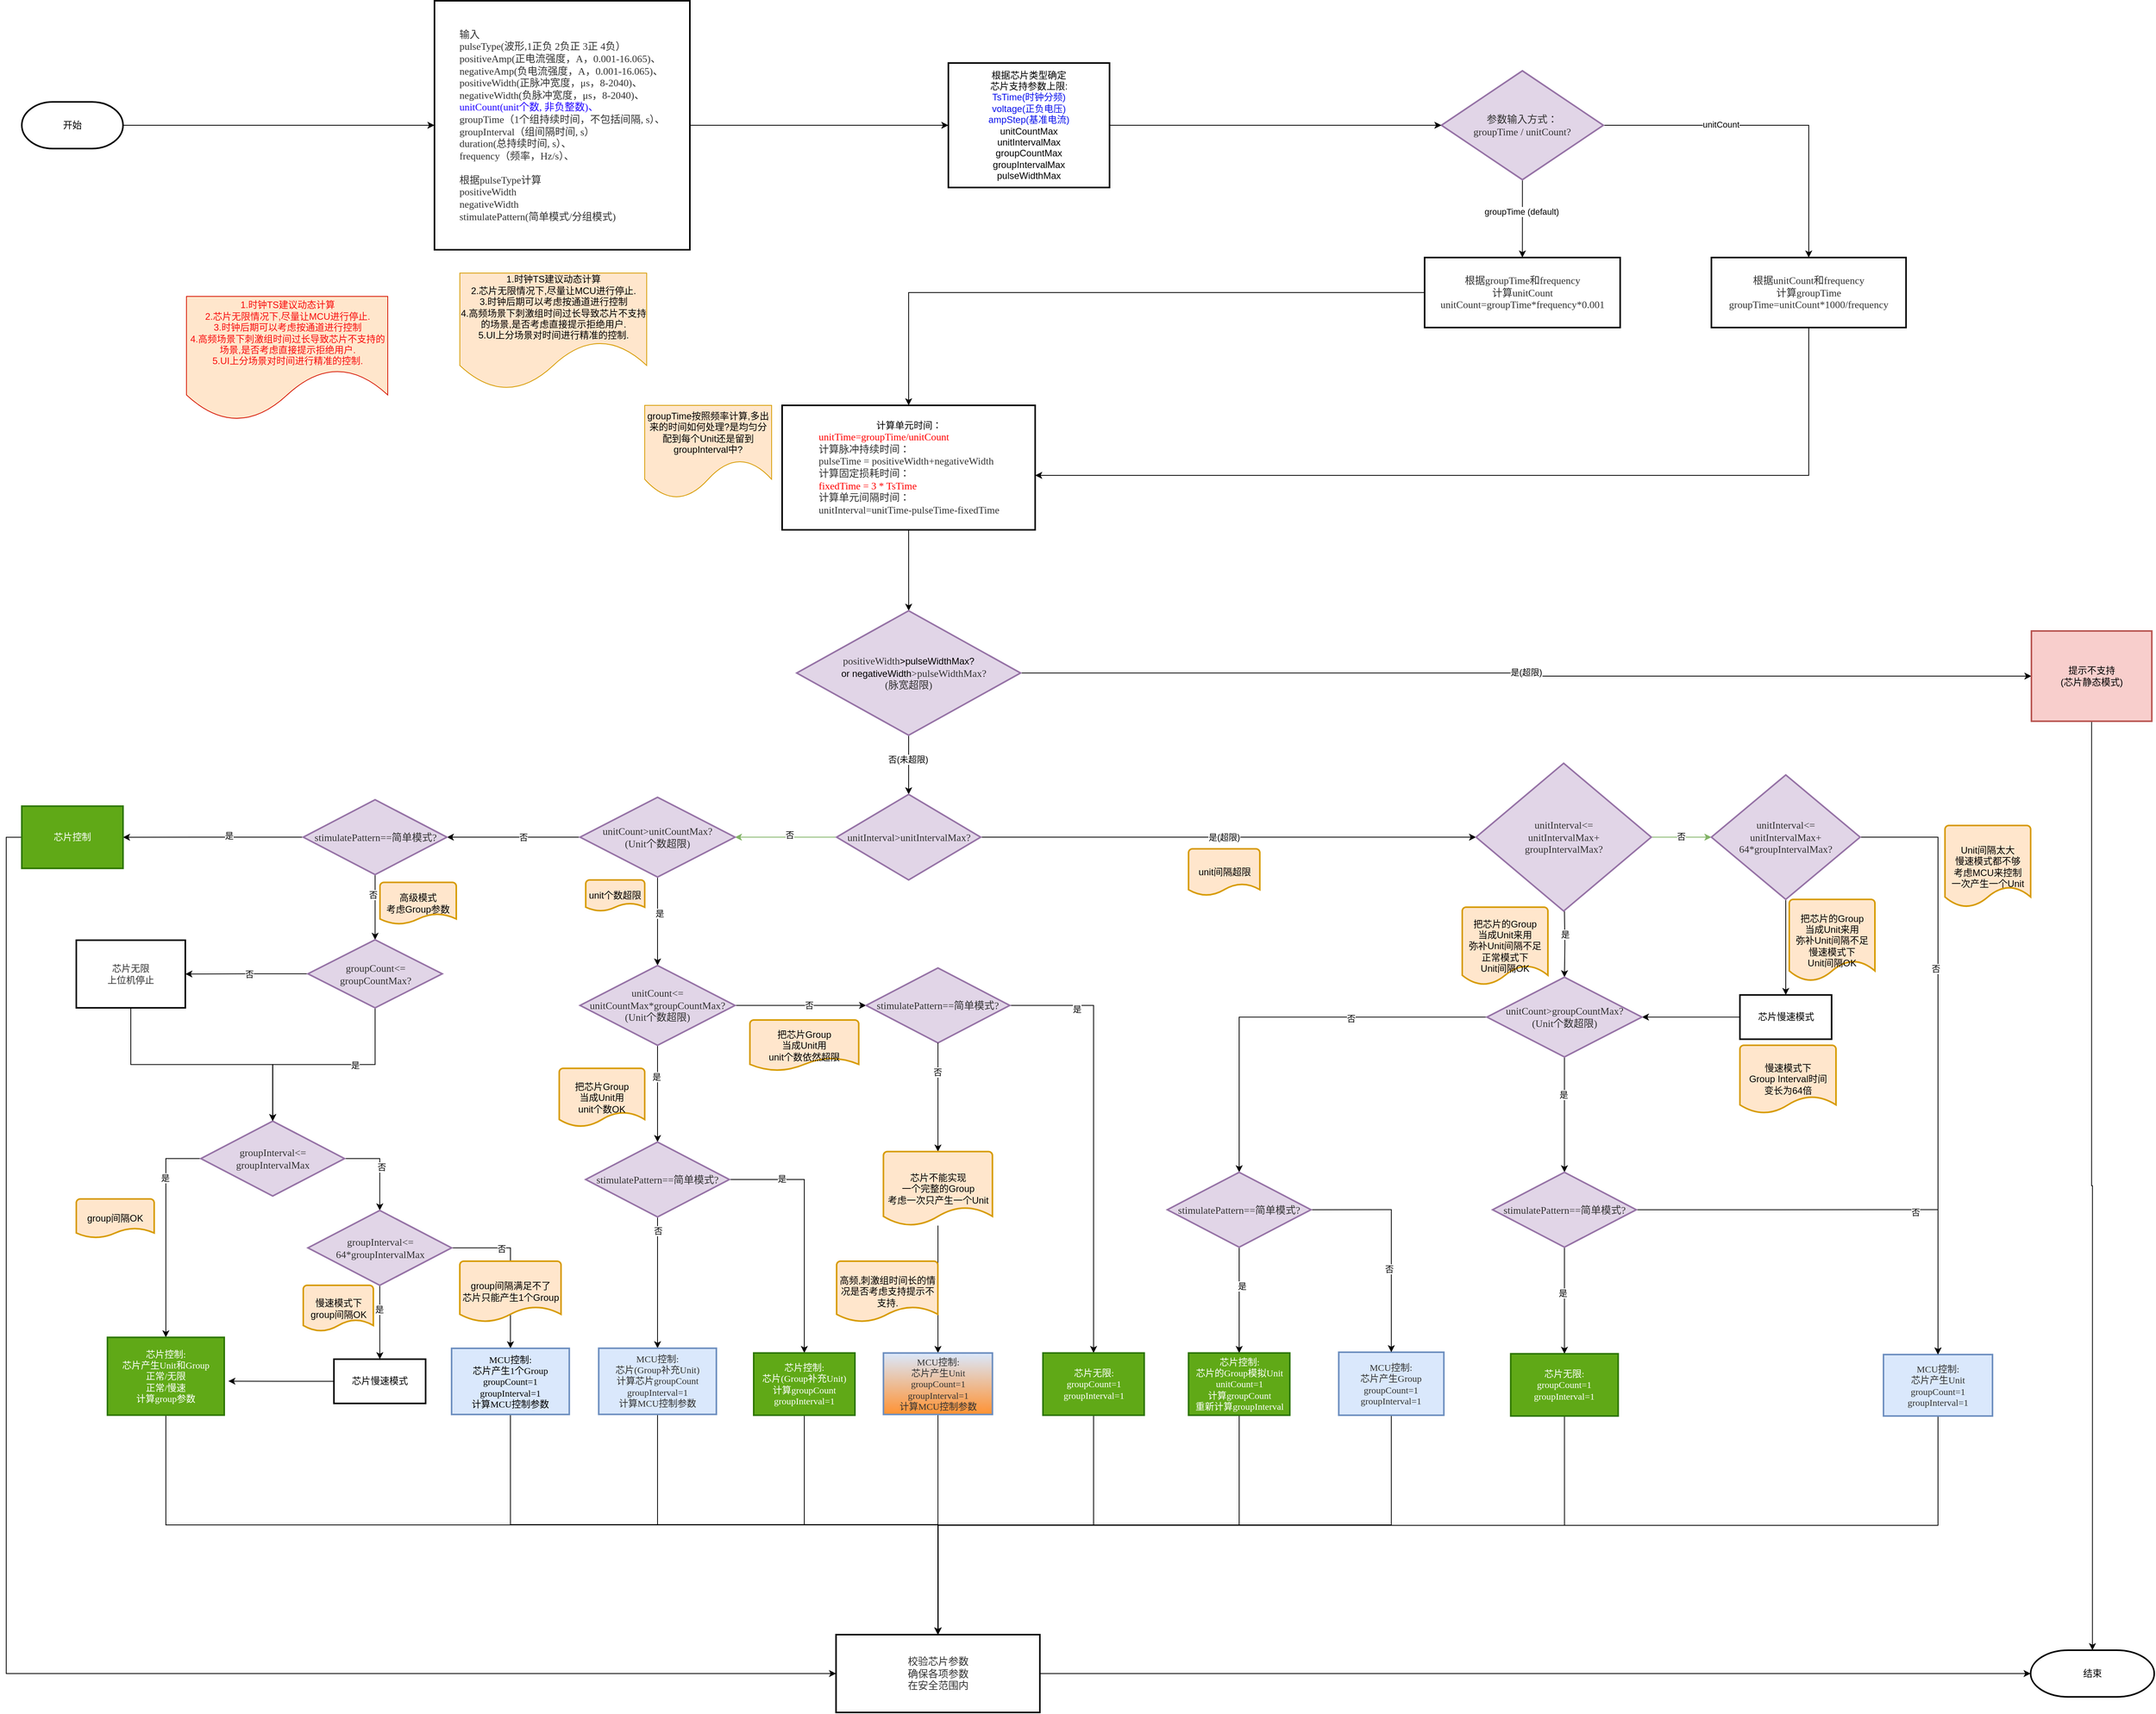 <mxfile version="21.6.6" type="github">
  <diagram id="C5RBs43oDa-KdzZeNtuy" name="Page-1">
    <mxGraphModel dx="3757" dy="720" grid="1" gridSize="10" guides="1" tooltips="1" connect="1" arrows="1" fold="1" page="1" pageScale="1" pageWidth="2339" pageHeight="3300" math="0" shadow="0">
      <root>
        <mxCell id="WIyWlLk6GJQsqaUBKTNV-0" />
        <mxCell id="WIyWlLk6GJQsqaUBKTNV-1" parent="WIyWlLk6GJQsqaUBKTNV-0" />
        <mxCell id="yEvYxHShpCHuWRhARgJl-14" value="" style="edgeStyle=orthogonalEdgeStyle;rounded=0;orthogonalLoop=1;jettySize=auto;html=1;" parent="WIyWlLk6GJQsqaUBKTNV-1" source="yEvYxHShpCHuWRhARgJl-12" target="yEvYxHShpCHuWRhARgJl-13" edge="1">
          <mxGeometry relative="1" as="geometry" />
        </mxCell>
        <mxCell id="yEvYxHShpCHuWRhARgJl-12" value="开始" style="strokeWidth=2;html=1;shape=mxgraph.flowchart.terminator;whiteSpace=wrap;" parent="WIyWlLk6GJQsqaUBKTNV-1" vertex="1">
          <mxGeometry x="-460" y="160" width="130" height="60" as="geometry" />
        </mxCell>
        <mxCell id="LHhLYOMo6sITwB6gVy6j-30" value="" style="edgeStyle=orthogonalEdgeStyle;rounded=0;orthogonalLoop=1;jettySize=auto;html=1;" parent="WIyWlLk6GJQsqaUBKTNV-1" source="yEvYxHShpCHuWRhARgJl-13" target="LHhLYOMo6sITwB6gVy6j-29" edge="1">
          <mxGeometry relative="1" as="geometry" />
        </mxCell>
        <mxCell id="yEvYxHShpCHuWRhARgJl-13" value="&lt;div style=&quot;border-color: var(--border-color); -webkit-font-smoothing: antialiased; resize: none; outline: 0px; font-size: 13px; color: rgb(50, 50, 50); font-family: 微软雅黑; text-align: left;&quot;&gt;输入&lt;/div&gt;&lt;div style=&quot;border-color: var(--border-color); -webkit-font-smoothing: antialiased; resize: none; outline: 0px; font-size: 13px; color: rgb(50, 50, 50); font-family: 微软雅黑; text-align: left;&quot;&gt;pulseType(波形,1正负 2负正 3正 4负）&lt;br style=&quot;border-color: var(--border-color); -webkit-font-smoothing: antialiased;&quot;&gt;&lt;/div&gt;&lt;div style=&quot;border-color: var(--border-color); -webkit-font-smoothing: antialiased; resize: none; outline: 0px; font-size: 13px; color: rgb(50, 50, 50); font-family: 微软雅黑; text-align: left;&quot;&gt;positiveAmp(正电流强度，A，0.001-16.065)、&lt;/div&gt;&lt;div style=&quot;border-color: var(--border-color); -webkit-font-smoothing: antialiased; resize: none; outline: 0px; font-size: 13px; color: rgb(50, 50, 50); font-family: 微软雅黑; text-align: left;&quot;&gt;negativeAmp(负电流强度，A，0.001-16.065)、&lt;/div&gt;&lt;div style=&quot;border-color: var(--border-color); -webkit-font-smoothing: antialiased; resize: none; outline: 0px; font-size: 13px; color: rgb(50, 50, 50); font-family: 微软雅黑; text-align: left;&quot;&gt;positiveWidth(正脉冲宽度，μs，8-2040)、&lt;/div&gt;&lt;div style=&quot;border-color: var(--border-color); -webkit-font-smoothing: antialiased; resize: none; outline: 0px; font-size: 13px; color: rgb(50, 50, 50); font-family: 微软雅黑; text-align: left;&quot;&gt;negativeWidth(负脉冲宽度，μs，8-2040)、&lt;/div&gt;&lt;div style=&quot;border-color: var(--border-color); -webkit-font-smoothing: antialiased; resize: none; outline: 0px; font-size: 13px; font-family: 微软雅黑; text-align: left;&quot;&gt;&lt;span style=&quot;background-color: initial;&quot;&gt;&lt;font color=&quot;#2307ff&quot;&gt;unitCount(unit个数, 非负整数)、&lt;/font&gt;&lt;/span&gt;&lt;br&gt;&lt;/div&gt;&lt;div style=&quot;border-color: var(--border-color); -webkit-font-smoothing: antialiased; resize: none; outline: 0px; font-size: 13px; color: rgb(50, 50, 50); font-family: 微软雅黑; text-align: left;&quot;&gt;groupTime（1个组持续时间，不包括间隔, s）、&lt;/div&gt;&lt;div style=&quot;border-color: var(--border-color); -webkit-font-smoothing: antialiased; resize: none; outline: 0px; font-size: 13px; color: rgb(50, 50, 50); font-family: 微软雅黑; text-align: left;&quot;&gt;groupInterval（组间隔时间, s）&lt;/div&gt;&lt;div style=&quot;border-color: var(--border-color); -webkit-font-smoothing: antialiased; resize: none; outline: 0px; font-size: 13px; color: rgb(50, 50, 50); font-family: 微软雅黑; text-align: left;&quot;&gt;duration(总持续时间, s）、&lt;/div&gt;&lt;div style=&quot;border-color: var(--border-color); -webkit-font-smoothing: antialiased; resize: none; outline: 0px; font-size: 13px; color: rgb(50, 50, 50); font-family: 微软雅黑; text-align: left;&quot;&gt;frequency（频率，Hz/s）、&lt;div style=&quot;border-color: var(--border-color); -webkit-font-smoothing: antialiased; resize: none; outline: 0px; font-size: inherit;&quot;&gt;&lt;br style=&quot;border-color: var(--border-color); -webkit-font-smoothing: antialiased;&quot;&gt;&lt;/div&gt;&lt;div style=&quot;border-color: var(--border-color); -webkit-font-smoothing: antialiased; resize: none; outline: 0px; font-size: inherit;&quot;&gt;根据pulseType计算&lt;/div&gt;&lt;div style=&quot;border-color: var(--border-color); -webkit-font-smoothing: antialiased; resize: none; outline: 0px; font-size: inherit;&quot;&gt;&lt;div style=&quot;border-color: var(--border-color); -webkit-font-smoothing: antialiased; resize: none; outline: 0px; font-size: inherit;&quot;&gt;&lt;/div&gt;positiveWidth&lt;div style=&quot;border-color: var(--border-color); -webkit-font-smoothing: antialiased; resize: none; outline: 0px; font-size: inherit;&quot;&gt;&lt;/div&gt;negativeWidth&lt;/div&gt;&lt;div style=&quot;border-color: var(--border-color); -webkit-font-smoothing: antialiased; resize: none; outline: 0px; font-size: inherit;&quot;&gt;stimulatePattern(简单模式/分组模式)&lt;/div&gt;&lt;/div&gt;" style="whiteSpace=wrap;html=1;strokeWidth=2;" parent="WIyWlLk6GJQsqaUBKTNV-1" vertex="1">
          <mxGeometry x="70" y="30" width="328" height="320" as="geometry" />
        </mxCell>
        <mxCell id="yEvYxHShpCHuWRhARgJl-21" value="" style="edgeStyle=orthogonalEdgeStyle;rounded=0;orthogonalLoop=1;jettySize=auto;html=1;" parent="WIyWlLk6GJQsqaUBKTNV-1" source="yEvYxHShpCHuWRhARgJl-15" target="yEvYxHShpCHuWRhARgJl-20" edge="1">
          <mxGeometry relative="1" as="geometry" />
        </mxCell>
        <mxCell id="LHhLYOMo6sITwB6gVy6j-15" value="groupTime (default)" style="edgeLabel;html=1;align=center;verticalAlign=middle;resizable=0;points=[];" parent="yEvYxHShpCHuWRhARgJl-21" vertex="1" connectable="0">
          <mxGeometry x="-0.18" y="-2" relative="1" as="geometry">
            <mxPoint as="offset" />
          </mxGeometry>
        </mxCell>
        <mxCell id="yEvYxHShpCHuWRhARgJl-23" value="" style="edgeStyle=orthogonalEdgeStyle;rounded=0;orthogonalLoop=1;jettySize=auto;html=1;" parent="WIyWlLk6GJQsqaUBKTNV-1" source="yEvYxHShpCHuWRhARgJl-15" target="yEvYxHShpCHuWRhARgJl-22" edge="1">
          <mxGeometry relative="1" as="geometry" />
        </mxCell>
        <mxCell id="LHhLYOMo6sITwB6gVy6j-16" value="unitCount" style="edgeLabel;html=1;align=center;verticalAlign=middle;resizable=0;points=[];" parent="yEvYxHShpCHuWRhARgJl-23" vertex="1" connectable="0">
          <mxGeometry x="-0.309" y="1" relative="1" as="geometry">
            <mxPoint as="offset" />
          </mxGeometry>
        </mxCell>
        <mxCell id="yEvYxHShpCHuWRhARgJl-15" value="&lt;div style=&quot;border-color: var(--border-color); -webkit-font-smoothing: antialiased; resize: none; outline: 0px; font-size: 13px; color: rgb(50, 50, 50); font-family: 微软雅黑;&quot;&gt;参数输入方式：&lt;/div&gt;&lt;div style=&quot;border-color: var(--border-color); -webkit-font-smoothing: antialiased; resize: none; outline: 0px; font-size: 13px; color: rgb(50, 50, 50); font-family: 微软雅黑;&quot;&gt;groupTime / unitCount?&lt;/div&gt;" style="rhombus;whiteSpace=wrap;html=1;strokeWidth=2;fillColor=#e1d5e7;strokeColor=#9673a6;" parent="WIyWlLk6GJQsqaUBKTNV-1" vertex="1">
          <mxGeometry x="1363.25" y="120" width="208" height="140" as="geometry" />
        </mxCell>
        <mxCell id="yEvYxHShpCHuWRhARgJl-27" value="" style="edgeStyle=orthogonalEdgeStyle;rounded=0;orthogonalLoop=1;jettySize=auto;html=1;" parent="WIyWlLk6GJQsqaUBKTNV-1" source="yEvYxHShpCHuWRhARgJl-20" target="yEvYxHShpCHuWRhARgJl-26" edge="1">
          <mxGeometry relative="1" as="geometry" />
        </mxCell>
        <mxCell id="yEvYxHShpCHuWRhARgJl-20" value="&lt;div style=&quot;border-color: var(--border-color); -webkit-font-smoothing: antialiased; resize: none; outline: 0px; font-size: 13px; color: rgb(50, 50, 50); font-family: 微软雅黑;&quot;&gt;根据groupTime和frequency&lt;/div&gt;&lt;div style=&quot;border-color: var(--border-color); -webkit-font-smoothing: antialiased; resize: none; outline: 0px; font-size: 13px; color: rgb(50, 50, 50); font-family: 微软雅黑;&quot;&gt;计算unitCount&lt;/div&gt;&lt;div style=&quot;border-color: var(--border-color); -webkit-font-smoothing: antialiased; resize: none; outline: 0px; font-size: 13px; color: rgb(50, 50, 50); font-family: 微软雅黑;&quot;&gt;unitCount=groupTime*frequency*0.001&lt;/div&gt;" style="whiteSpace=wrap;html=1;strokeWidth=2;" parent="WIyWlLk6GJQsqaUBKTNV-1" vertex="1">
          <mxGeometry x="1341.69" y="360" width="251.12" height="90" as="geometry" />
        </mxCell>
        <mxCell id="LHhLYOMo6sITwB6gVy6j-5" style="edgeStyle=orthogonalEdgeStyle;rounded=0;orthogonalLoop=1;jettySize=auto;html=1;exitX=0.5;exitY=1;exitDx=0;exitDy=0;" parent="WIyWlLk6GJQsqaUBKTNV-1" source="yEvYxHShpCHuWRhARgJl-22" target="yEvYxHShpCHuWRhARgJl-26" edge="1">
          <mxGeometry relative="1" as="geometry">
            <Array as="points">
              <mxPoint x="1835" y="640" />
            </Array>
          </mxGeometry>
        </mxCell>
        <mxCell id="yEvYxHShpCHuWRhARgJl-22" value="&lt;div style=&quot;-webkit-font-smoothing: antialiased; resize: none; outline: 0px; font-size: 13px; color: rgb(50, 50, 50); font-family: 微软雅黑;&quot;&gt;根据unitCount和frequency&lt;/div&gt;&lt;div style=&quot;-webkit-font-smoothing: antialiased; resize: none; outline: 0px; font-size: 13px; color: rgb(50, 50, 50); font-family: 微软雅黑;&quot;&gt;计算groupTime&lt;/div&gt;&lt;div style=&quot;-webkit-font-smoothing: antialiased; resize: none; outline: 0px; font-size: 13px; color: rgb(50, 50, 50); font-family: 微软雅黑;&quot;&gt;groupTime=unitCount*1000/frequency&lt;/div&gt;" style="whiteSpace=wrap;html=1;strokeWidth=2;" parent="WIyWlLk6GJQsqaUBKTNV-1" vertex="1">
          <mxGeometry x="1710" y="360" width="250" height="90" as="geometry" />
        </mxCell>
        <mxCell id="yEvYxHShpCHuWRhARgJl-32" value="" style="edgeStyle=orthogonalEdgeStyle;rounded=0;orthogonalLoop=1;jettySize=auto;html=1;" parent="WIyWlLk6GJQsqaUBKTNV-1" source="yEvYxHShpCHuWRhARgJl-26" target="yEvYxHShpCHuWRhARgJl-31" edge="1">
          <mxGeometry relative="1" as="geometry" />
        </mxCell>
        <mxCell id="yEvYxHShpCHuWRhARgJl-26" value="计算单元时间：&lt;br style=&quot;-webkit-font-smoothing: antialiased; color: rgb(50, 50, 50); font-family: 微软雅黑; font-size: 13px; text-align: left;&quot;&gt;&lt;div style=&quot;-webkit-font-smoothing: antialiased; resize: none; outline: 0px; font-size: 13px; font-family: 微软雅黑; text-align: left;&quot;&gt;&lt;font color=&quot;#ff0000&quot;&gt;unitTime=groupTime/unitCount&lt;/font&gt;&lt;/div&gt;&lt;div style=&quot;-webkit-font-smoothing: antialiased; resize: none; outline: 0px; font-size: 13px; color: rgb(50, 50, 50); font-family: 微软雅黑; text-align: left;&quot;&gt;计算脉冲持续时间：&lt;br style=&quot;-webkit-font-smoothing: antialiased;&quot;&gt;&lt;/div&gt;&lt;div style=&quot;-webkit-font-smoothing: antialiased; resize: none; outline: 0px; font-size: 13px; color: rgb(50, 50, 50); font-family: 微软雅黑; text-align: left;&quot;&gt;pulseTime = positiveWidth+negativeWidth&lt;/div&gt;&lt;div style=&quot;-webkit-font-smoothing: antialiased; resize: none; outline: 0px; font-size: 13px; color: rgb(50, 50, 50); font-family: 微软雅黑; text-align: left;&quot;&gt;计算固定损耗时间：&lt;/div&gt;&lt;div style=&quot;-webkit-font-smoothing: antialiased; resize: none; outline: 0px; font-size: 13px; font-family: 微软雅黑; text-align: left;&quot;&gt;&lt;font color=&quot;#ff0000&quot;&gt;fixedTime = 3 * TsTime&lt;/font&gt;&lt;/div&gt;&lt;div style=&quot;-webkit-font-smoothing: antialiased; resize: none; outline: 0px; font-size: 13px; color: rgb(50, 50, 50); font-family: 微软雅黑; text-align: left;&quot;&gt;计算单元间隔时间：&lt;br style=&quot;-webkit-font-smoothing: antialiased;&quot;&gt;&lt;/div&gt;&lt;div style=&quot;-webkit-font-smoothing: antialiased; resize: none; outline: 0px; font-size: 13px; color: rgb(50, 50, 50); font-family: 微软雅黑; text-align: left;&quot;&gt;unitInterval=unitTime-pulseTime-fixedTime&lt;/div&gt;" style="whiteSpace=wrap;html=1;strokeWidth=2;" parent="WIyWlLk6GJQsqaUBKTNV-1" vertex="1">
          <mxGeometry x="516.5" y="550" width="325" height="160" as="geometry" />
        </mxCell>
        <mxCell id="M3A8z6nzuGZ6rhvrDygx-37" style="edgeStyle=orthogonalEdgeStyle;rounded=0;orthogonalLoop=1;jettySize=auto;html=1;exitX=0.5;exitY=1;exitDx=0;exitDy=0;entryX=0.5;entryY=0;entryDx=0;entryDy=0;" parent="WIyWlLk6GJQsqaUBKTNV-1" source="yEvYxHShpCHuWRhARgJl-31" target="yEvYxHShpCHuWRhARgJl-33" edge="1">
          <mxGeometry relative="1" as="geometry" />
        </mxCell>
        <mxCell id="M3A8z6nzuGZ6rhvrDygx-38" value="否(未超限)" style="edgeLabel;html=1;align=center;verticalAlign=middle;resizable=0;points=[];" parent="M3A8z6nzuGZ6rhvrDygx-37" vertex="1" connectable="0">
          <mxGeometry x="-0.2" y="-1" relative="1" as="geometry">
            <mxPoint as="offset" />
          </mxGeometry>
        </mxCell>
        <mxCell id="M3A8z6nzuGZ6rhvrDygx-40" style="edgeStyle=orthogonalEdgeStyle;rounded=0;orthogonalLoop=1;jettySize=auto;html=1;exitX=1;exitY=0.5;exitDx=0;exitDy=0;entryX=0;entryY=0.5;entryDx=0;entryDy=0;" parent="WIyWlLk6GJQsqaUBKTNV-1" source="yEvYxHShpCHuWRhARgJl-31" target="yEvYxHShpCHuWRhARgJl-35" edge="1">
          <mxGeometry relative="1" as="geometry" />
        </mxCell>
        <mxCell id="M3A8z6nzuGZ6rhvrDygx-41" value="是(超限)" style="edgeLabel;html=1;align=center;verticalAlign=middle;resizable=0;points=[];" parent="M3A8z6nzuGZ6rhvrDygx-40" vertex="1" connectable="0">
          <mxGeometry x="-0.004" y="1" relative="1" as="geometry">
            <mxPoint as="offset" />
          </mxGeometry>
        </mxCell>
        <mxCell id="yEvYxHShpCHuWRhARgJl-31" value="&lt;div style=&quot;-webkit-font-smoothing: antialiased; resize: none; outline: 0px; font-size: 13px; color: rgb(50, 50, 50); font-family: 微软雅黑;&quot;&gt;&lt;/div&gt;&lt;span style=&quot;color: rgb(50, 50, 50); font-family: 微软雅黑; font-size: 13px;&quot;&gt;positiveWidth&lt;/span&gt;&amp;gt;pulseWidthMax?&lt;br&gt;&amp;nbsp; &amp;nbsp; or negativeWidth&lt;span style=&quot;background-color: initial; color: rgb(50, 50, 50); font-family: 微软雅黑; font-size: 13px;&quot;&gt;&amp;gt;pulseWidthMax?&lt;/span&gt;&lt;br&gt;&lt;div style=&quot;-webkit-font-smoothing: antialiased; resize: none; outline: 0px; font-size: 13px; color: rgb(50, 50, 50); font-family: 微软雅黑;&quot;&gt;(脉宽超限)&lt;/div&gt;" style="rhombus;whiteSpace=wrap;html=1;strokeWidth=2;fillColor=#e1d5e7;strokeColor=#9673a6;" parent="WIyWlLk6GJQsqaUBKTNV-1" vertex="1">
          <mxGeometry x="535.25" y="814" width="287.5" height="160" as="geometry" />
        </mxCell>
        <mxCell id="yEvYxHShpCHuWRhARgJl-42" value="" style="edgeStyle=orthogonalEdgeStyle;rounded=0;orthogonalLoop=1;jettySize=auto;html=1;fillColor=#d5e8d4;strokeColor=#82b366;" parent="WIyWlLk6GJQsqaUBKTNV-1" source="yEvYxHShpCHuWRhARgJl-33" target="yEvYxHShpCHuWRhARgJl-41" edge="1">
          <mxGeometry relative="1" as="geometry" />
        </mxCell>
        <mxCell id="LHhLYOMo6sITwB6gVy6j-23" value="否" style="edgeLabel;html=1;align=center;verticalAlign=middle;resizable=0;points=[];" parent="yEvYxHShpCHuWRhARgJl-42" vertex="1" connectable="0">
          <mxGeometry x="-0.071" y="-3" relative="1" as="geometry">
            <mxPoint as="offset" />
          </mxGeometry>
        </mxCell>
        <mxCell id="_nAoevxDpID-ewK5zdQM-1" style="edgeStyle=orthogonalEdgeStyle;rounded=0;orthogonalLoop=1;jettySize=auto;html=1;exitX=1;exitY=0.5;exitDx=0;exitDy=0;entryX=0;entryY=0.5;entryDx=0;entryDy=0;" parent="WIyWlLk6GJQsqaUBKTNV-1" source="yEvYxHShpCHuWRhARgJl-33" target="yEvYxHShpCHuWRhARgJl-37" edge="1">
          <mxGeometry relative="1" as="geometry" />
        </mxCell>
        <mxCell id="_nAoevxDpID-ewK5zdQM-2" value="是(超限)" style="edgeLabel;html=1;align=center;verticalAlign=middle;resizable=0;points=[];" parent="_nAoevxDpID-ewK5zdQM-1" vertex="1" connectable="0">
          <mxGeometry x="-0.02" relative="1" as="geometry">
            <mxPoint as="offset" />
          </mxGeometry>
        </mxCell>
        <mxCell id="yEvYxHShpCHuWRhARgJl-33" value="&lt;div style=&quot;-webkit-font-smoothing: antialiased; resize: none; outline: 0px; font-size: 13px; color: rgb(50, 50, 50); font-family: 微软雅黑;&quot;&gt;&lt;div style=&quot;-webkit-font-smoothing: antialiased; resize: none; outline: 0px;&quot;&gt;&lt;span style=&quot;background-color: initial;&quot;&gt;unitInterval&amp;gt;unitIntervalMax?&lt;/span&gt;&lt;br&gt;&lt;/div&gt;&lt;/div&gt;" style="rhombus;whiteSpace=wrap;html=1;strokeWidth=2;fillColor=#e1d5e7;strokeColor=#9673a6;" parent="WIyWlLk6GJQsqaUBKTNV-1" vertex="1">
          <mxGeometry x="586.5" y="1050" width="185" height="110" as="geometry" />
        </mxCell>
        <mxCell id="_nAoevxDpID-ewK5zdQM-97" style="edgeStyle=orthogonalEdgeStyle;rounded=0;orthogonalLoop=1;jettySize=auto;html=1;exitX=0.5;exitY=1;exitDx=0;exitDy=0;entryX=0.5;entryY=0;entryDx=0;entryDy=0;entryPerimeter=0;" parent="WIyWlLk6GJQsqaUBKTNV-1" source="yEvYxHShpCHuWRhARgJl-35" target="LHhLYOMo6sITwB6gVy6j-3" edge="1">
          <mxGeometry relative="1" as="geometry" />
        </mxCell>
        <mxCell id="yEvYxHShpCHuWRhARgJl-35" value="提示不支持&lt;br&gt;(芯片静态模式)" style="whiteSpace=wrap;html=1;strokeWidth=2;fillColor=#f8cecc;strokeColor=#b85450;" parent="WIyWlLk6GJQsqaUBKTNV-1" vertex="1">
          <mxGeometry x="2121" y="840" width="154.63" height="116" as="geometry" />
        </mxCell>
        <mxCell id="M3A8z6nzuGZ6rhvrDygx-14" style="edgeStyle=orthogonalEdgeStyle;rounded=0;orthogonalLoop=1;jettySize=auto;html=1;exitX=1;exitY=0.5;exitDx=0;exitDy=0;entryX=0;entryY=0.5;entryDx=0;entryDy=0;fillColor=#d5e8d4;strokeColor=#82b366;" parent="WIyWlLk6GJQsqaUBKTNV-1" source="yEvYxHShpCHuWRhARgJl-37" target="yEvYxHShpCHuWRhARgJl-39" edge="1">
          <mxGeometry relative="1" as="geometry" />
        </mxCell>
        <mxCell id="M3A8z6nzuGZ6rhvrDygx-15" value="否" style="edgeLabel;html=1;align=center;verticalAlign=middle;resizable=0;points=[];" parent="M3A8z6nzuGZ6rhvrDygx-14" vertex="1" connectable="0">
          <mxGeometry x="-0.023" y="1" relative="1" as="geometry">
            <mxPoint as="offset" />
          </mxGeometry>
        </mxCell>
        <mxCell id="_nAoevxDpID-ewK5zdQM-65" style="edgeStyle=orthogonalEdgeStyle;rounded=0;orthogonalLoop=1;jettySize=auto;html=1;exitX=0.5;exitY=1;exitDx=0;exitDy=0;entryX=0.5;entryY=0;entryDx=0;entryDy=0;" parent="WIyWlLk6GJQsqaUBKTNV-1" target="_nAoevxDpID-ewK5zdQM-64" edge="1">
          <mxGeometry relative="1" as="geometry">
            <mxPoint x="1521.25" y="1200" as="sourcePoint" />
          </mxGeometry>
        </mxCell>
        <mxCell id="_nAoevxDpID-ewK5zdQM-103" value="是" style="edgeLabel;html=1;align=center;verticalAlign=middle;resizable=0;points=[];" parent="_nAoevxDpID-ewK5zdQM-65" vertex="1" connectable="0">
          <mxGeometry x="-0.307" relative="1" as="geometry">
            <mxPoint as="offset" />
          </mxGeometry>
        </mxCell>
        <mxCell id="yEvYxHShpCHuWRhARgJl-37" value="&lt;div style=&quot;-webkit-font-smoothing: antialiased; resize: none; outline: 0px; font-size: 13px; color: rgb(50, 50, 50); font-family: 微软雅黑;&quot;&gt;&lt;div style=&quot;-webkit-font-smoothing: antialiased; resize: none; outline: 0px;&quot;&gt;&lt;div style=&quot;-webkit-font-smoothing: antialiased; resize: none; outline: 0px;&quot;&gt;unitInterval&amp;lt;=&lt;/div&gt;&lt;div style=&quot;-webkit-font-smoothing: antialiased; resize: none; outline: 0px;&quot;&gt;unitIntervalMax&lt;span style=&quot;background-color: initial;&quot;&gt;+&lt;/span&gt;&lt;/div&gt;&lt;div style=&quot;-webkit-font-smoothing: antialiased; resize: none; outline: 0px;&quot;&gt;&lt;span style=&quot;background-color: initial;&quot;&gt;groupIntervalMax?&lt;/span&gt;&lt;/div&gt;&lt;/div&gt;&lt;/div&gt;" style="rhombus;whiteSpace=wrap;html=1;strokeWidth=2;fillColor=#e1d5e7;strokeColor=#9673a6;" parent="WIyWlLk6GJQsqaUBKTNV-1" vertex="1">
          <mxGeometry x="1407.75" y="1010" width="225" height="190" as="geometry" />
        </mxCell>
        <mxCell id="_nAoevxDpID-ewK5zdQM-87" style="edgeStyle=orthogonalEdgeStyle;rounded=0;orthogonalLoop=1;jettySize=auto;html=1;exitX=1;exitY=0.5;exitDx=0;exitDy=0;entryX=0.5;entryY=0;entryDx=0;entryDy=0;" parent="WIyWlLk6GJQsqaUBKTNV-1" source="yEvYxHShpCHuWRhARgJl-39" target="_nAoevxDpID-ewK5zdQM-79" edge="1">
          <mxGeometry relative="1" as="geometry" />
        </mxCell>
        <mxCell id="_nAoevxDpID-ewK5zdQM-88" value="否" style="edgeLabel;html=1;align=center;verticalAlign=middle;resizable=0;points=[];" parent="_nAoevxDpID-ewK5zdQM-87" vertex="1" connectable="0">
          <mxGeometry x="-0.298" y="-3" relative="1" as="geometry">
            <mxPoint as="offset" />
          </mxGeometry>
        </mxCell>
        <mxCell id="_nAoevxDpID-ewK5zdQM-136" style="edgeStyle=orthogonalEdgeStyle;rounded=0;orthogonalLoop=1;jettySize=auto;html=1;exitX=0.5;exitY=1;exitDx=0;exitDy=0;entryX=0.5;entryY=0;entryDx=0;entryDy=0;" parent="WIyWlLk6GJQsqaUBKTNV-1" source="yEvYxHShpCHuWRhARgJl-39" target="_nAoevxDpID-ewK5zdQM-62" edge="1">
          <mxGeometry relative="1" as="geometry" />
        </mxCell>
        <mxCell id="yEvYxHShpCHuWRhARgJl-39" value="&lt;div style=&quot;-webkit-font-smoothing: antialiased; resize: none; outline: 0px; font-size: 13px; color: rgb(50, 50, 50); font-family: 微软雅黑;&quot;&gt;&lt;div style=&quot;-webkit-font-smoothing: antialiased; resize: none; outline: 0px;&quot;&gt;&lt;div style=&quot;-webkit-font-smoothing: antialiased; resize: none; outline: 0px;&quot;&gt;&lt;div style=&quot;-webkit-font-smoothing: antialiased; resize: none; outline: 0px;&quot;&gt;&lt;div style=&quot;border-color: var(--border-color); -webkit-font-smoothing: antialiased; resize: none; outline: 0px;&quot;&gt;unitInterval&amp;lt;=&lt;/div&gt;&lt;div style=&quot;border-color: var(--border-color); -webkit-font-smoothing: antialiased; resize: none; outline: 0px;&quot;&gt;unitIntervalMax+&lt;/div&gt;&lt;div style=&quot;border-color: var(--border-color); -webkit-font-smoothing: antialiased; resize: none; outline: 0px;&quot;&gt;64*groupIntervalMax?&lt;/div&gt;&lt;/div&gt;&lt;/div&gt;&lt;/div&gt;&lt;/div&gt;" style="rhombus;whiteSpace=wrap;html=1;strokeWidth=2;fillColor=#e1d5e7;strokeColor=#9673a6;" parent="WIyWlLk6GJQsqaUBKTNV-1" vertex="1">
          <mxGeometry x="1710" y="1025" width="191" height="160" as="geometry" />
        </mxCell>
        <mxCell id="_nAoevxDpID-ewK5zdQM-6" value="" style="edgeStyle=orthogonalEdgeStyle;rounded=0;orthogonalLoop=1;jettySize=auto;html=1;" parent="WIyWlLk6GJQsqaUBKTNV-1" source="yEvYxHShpCHuWRhARgJl-41" target="_nAoevxDpID-ewK5zdQM-5" edge="1">
          <mxGeometry relative="1" as="geometry" />
        </mxCell>
        <mxCell id="_nAoevxDpID-ewK5zdQM-22" value="否" style="edgeLabel;html=1;align=center;verticalAlign=middle;resizable=0;points=[];" parent="_nAoevxDpID-ewK5zdQM-6" vertex="1" connectable="0">
          <mxGeometry x="-0.139" relative="1" as="geometry">
            <mxPoint as="offset" />
          </mxGeometry>
        </mxCell>
        <mxCell id="_nAoevxDpID-ewK5zdQM-105" style="edgeStyle=orthogonalEdgeStyle;rounded=0;orthogonalLoop=1;jettySize=auto;html=1;exitX=0.5;exitY=1;exitDx=0;exitDy=0;entryX=0.5;entryY=0;entryDx=0;entryDy=0;" parent="WIyWlLk6GJQsqaUBKTNV-1" source="yEvYxHShpCHuWRhARgJl-41" target="_nAoevxDpID-ewK5zdQM-104" edge="1">
          <mxGeometry relative="1" as="geometry" />
        </mxCell>
        <mxCell id="_nAoevxDpID-ewK5zdQM-106" value="是" style="edgeLabel;html=1;align=center;verticalAlign=middle;resizable=0;points=[];" parent="_nAoevxDpID-ewK5zdQM-105" vertex="1" connectable="0">
          <mxGeometry x="-0.18" y="2" relative="1" as="geometry">
            <mxPoint as="offset" />
          </mxGeometry>
        </mxCell>
        <mxCell id="yEvYxHShpCHuWRhARgJl-41" value="&lt;div style=&quot;-webkit-font-smoothing: antialiased; resize: none; outline: 0px; font-size: 13px; color: rgb(50, 50, 50); font-family: 微软雅黑;&quot;&gt;&lt;div style=&quot;-webkit-font-smoothing: antialiased; resize: none; outline: 0px;&quot;&gt;unitCount&amp;gt;unitCountMax?&lt;/div&gt;&lt;div style=&quot;-webkit-font-smoothing: antialiased; resize: none; outline: 0px;&quot;&gt;(Unit个数超限)&lt;br&gt;&lt;/div&gt;&lt;/div&gt;" style="rhombus;whiteSpace=wrap;html=1;strokeWidth=2;fillColor=#e1d5e7;strokeColor=#9673a6;" parent="WIyWlLk6GJQsqaUBKTNV-1" vertex="1">
          <mxGeometry x="257" y="1053.75" width="199" height="102.5" as="geometry" />
        </mxCell>
        <mxCell id="LHhLYOMo6sITwB6gVy6j-4" style="edgeStyle=orthogonalEdgeStyle;rounded=0;orthogonalLoop=1;jettySize=auto;html=1;exitX=1;exitY=0.5;exitDx=0;exitDy=0;entryX=0;entryY=0.5;entryDx=0;entryDy=0;entryPerimeter=0;" parent="WIyWlLk6GJQsqaUBKTNV-1" source="LHhLYOMo6sITwB6gVy6j-6" target="LHhLYOMo6sITwB6gVy6j-3" edge="1">
          <mxGeometry relative="1" as="geometry">
            <mxPoint x="824.125" y="2330" as="sourcePoint" />
          </mxGeometry>
        </mxCell>
        <mxCell id="LHhLYOMo6sITwB6gVy6j-3" value="结束" style="strokeWidth=2;html=1;shape=mxgraph.flowchart.terminator;whiteSpace=wrap;" parent="WIyWlLk6GJQsqaUBKTNV-1" vertex="1">
          <mxGeometry x="2120" y="2150" width="158.75" height="60" as="geometry" />
        </mxCell>
        <mxCell id="LHhLYOMo6sITwB6gVy6j-6" value="&lt;div style=&quot;-webkit-font-smoothing: antialiased; resize: none; outline: 0px; font-size: 13px; color: rgb(50, 50, 50); font-family: 微软雅黑;&quot;&gt;&lt;div style=&quot;-webkit-font-smoothing: antialiased; resize: none; outline: 0px;&quot;&gt;校验芯片参数&lt;/div&gt;&lt;div style=&quot;-webkit-font-smoothing: antialiased; resize: none; outline: 0px;&quot;&gt;确保各项参数&lt;/div&gt;&lt;div style=&quot;-webkit-font-smoothing: antialiased; resize: none; outline: 0px;&quot;&gt;在安全范围内&lt;/div&gt;&lt;/div&gt;" style="whiteSpace=wrap;html=1;strokeWidth=2;" parent="WIyWlLk6GJQsqaUBKTNV-1" vertex="1">
          <mxGeometry x="585.75" y="2130" width="261.75" height="100" as="geometry" />
        </mxCell>
        <mxCell id="LHhLYOMo6sITwB6gVy6j-31" style="edgeStyle=orthogonalEdgeStyle;rounded=0;orthogonalLoop=1;jettySize=auto;html=1;exitX=1;exitY=0.5;exitDx=0;exitDy=0;entryX=0;entryY=0.5;entryDx=0;entryDy=0;" parent="WIyWlLk6GJQsqaUBKTNV-1" source="LHhLYOMo6sITwB6gVy6j-29" target="yEvYxHShpCHuWRhARgJl-15" edge="1">
          <mxGeometry relative="1" as="geometry" />
        </mxCell>
        <mxCell id="LHhLYOMo6sITwB6gVy6j-29" value="根据芯片类型确定&lt;br&gt;芯片支持参数上限:&lt;br&gt;&lt;font color=&quot;#0910ec&quot;&gt;TsTime(时钟分频)&lt;br&gt;voltage(正负电压)&lt;br&gt;ampStep(基准电流)&lt;/font&gt;&lt;br&gt;unitCountMax&lt;br&gt;unitIntervalMax&lt;br&gt;groupCountMax&lt;br&gt;groupIntervalMax&lt;br&gt;pulseWidthMax" style="whiteSpace=wrap;html=1;strokeWidth=2;" parent="WIyWlLk6GJQsqaUBKTNV-1" vertex="1">
          <mxGeometry x="730" y="110" width="207" height="160" as="geometry" />
        </mxCell>
        <mxCell id="TtG5hxv3loV458u-RKqG-2" value="groupTime按照频率计算,多出来的时间如何处理?是均匀分配到每个Unit还是留到groupInterval中?" style="shape=document;whiteSpace=wrap;html=1;boundedLbl=1;size=0.417;fillColor=#ffe6cc;strokeColor=#d79b00;" parent="WIyWlLk6GJQsqaUBKTNV-1" vertex="1">
          <mxGeometry x="340" y="550" width="163" height="120" as="geometry" />
        </mxCell>
        <mxCell id="TtG5hxv3loV458u-RKqG-3" value="慢速模式下&lt;br&gt;Group Interval时间&lt;br&gt;变长为64倍" style="strokeWidth=2;html=1;shape=mxgraph.flowchart.document2;whiteSpace=wrap;size=0.25;fillColor=#ffe6cc;strokeColor=#d79b00;" parent="WIyWlLk6GJQsqaUBKTNV-1" vertex="1">
          <mxGeometry x="1746.63" y="1372.5" width="123.37" height="87.5" as="geometry" />
        </mxCell>
        <mxCell id="_nAoevxDpID-ewK5zdQM-24" value="" style="edgeStyle=orthogonalEdgeStyle;rounded=0;orthogonalLoop=1;jettySize=auto;html=1;" parent="WIyWlLk6GJQsqaUBKTNV-1" source="_nAoevxDpID-ewK5zdQM-5" target="_nAoevxDpID-ewK5zdQM-23" edge="1">
          <mxGeometry relative="1" as="geometry" />
        </mxCell>
        <mxCell id="_nAoevxDpID-ewK5zdQM-98" value="否" style="edgeLabel;html=1;align=center;verticalAlign=middle;resizable=0;points=[];" parent="_nAoevxDpID-ewK5zdQM-24" vertex="1" connectable="0">
          <mxGeometry x="-0.381" y="-3" relative="1" as="geometry">
            <mxPoint as="offset" />
          </mxGeometry>
        </mxCell>
        <mxCell id="_nAoevxDpID-ewK5zdQM-30" style="edgeStyle=orthogonalEdgeStyle;rounded=0;orthogonalLoop=1;jettySize=auto;html=1;exitX=0;exitY=0.5;exitDx=0;exitDy=0;entryX=1;entryY=0.5;entryDx=0;entryDy=0;" parent="WIyWlLk6GJQsqaUBKTNV-1" source="_nAoevxDpID-ewK5zdQM-5" target="_nAoevxDpID-ewK5zdQM-29" edge="1">
          <mxGeometry relative="1" as="geometry" />
        </mxCell>
        <mxCell id="_nAoevxDpID-ewK5zdQM-32" value="是" style="edgeLabel;html=1;align=center;verticalAlign=middle;resizable=0;points=[];" parent="_nAoevxDpID-ewK5zdQM-30" vertex="1" connectable="0">
          <mxGeometry x="-0.169" y="-2" relative="1" as="geometry">
            <mxPoint as="offset" />
          </mxGeometry>
        </mxCell>
        <mxCell id="_nAoevxDpID-ewK5zdQM-5" value="&lt;div style=&quot;-webkit-font-smoothing: antialiased; resize: none; outline: 0px; font-size: 13px; color: rgb(50, 50, 50); font-family: 微软雅黑;&quot;&gt;&lt;div style=&quot;-webkit-font-smoothing: antialiased; resize: none; outline: 0px;&quot;&gt;stimulatePattern==简单模式?&lt;br&gt;&lt;/div&gt;&lt;/div&gt;" style="rhombus;whiteSpace=wrap;html=1;strokeWidth=2;fillColor=#e1d5e7;strokeColor=#9673a6;" parent="WIyWlLk6GJQsqaUBKTNV-1" vertex="1">
          <mxGeometry x="-98.5" y="1056.87" width="184.5" height="96.25" as="geometry" />
        </mxCell>
        <mxCell id="_nAoevxDpID-ewK5zdQM-94" style="edgeStyle=orthogonalEdgeStyle;rounded=0;orthogonalLoop=1;jettySize=auto;html=1;exitX=0.5;exitY=1;exitDx=0;exitDy=0;entryX=0.5;entryY=0;entryDx=0;entryDy=0;" parent="WIyWlLk6GJQsqaUBKTNV-1" source="_nAoevxDpID-ewK5zdQM-13" target="LHhLYOMo6sITwB6gVy6j-6" edge="1">
          <mxGeometry relative="1" as="geometry" />
        </mxCell>
        <mxCell id="_nAoevxDpID-ewK5zdQM-13" value="&lt;span style=&quot;-webkit-font-smoothing: antialiased; color: rgb(50, 50, 50); font-family: 微软雅黑; font-size: inherit;&quot;&gt;&lt;div data-en-clipboard=&quot;true&quot; data-pm-slice=&quot;1 1 []&quot;&gt;&lt;div style=&quot;border-color: var(--border-color);&quot; data-en-clipboard=&quot;true&quot; data-pm-slice=&quot;1 1 []&quot;&gt;MCU控制:&lt;/div&gt;&lt;div style=&quot;border-color: var(--border-color);&quot; data-en-clipboard=&quot;true&quot; data-pm-slice=&quot;1 1 []&quot;&gt;芯片产生Group&lt;/div&gt;&lt;div style=&quot;border-color: var(--border-color);&quot; data-en-clipboard=&quot;true&quot; data-pm-slice=&quot;1 1 []&quot;&gt;groupCount=1&lt;/div&gt;&lt;div style=&quot;border-color: var(--border-color);&quot; data-en-clipboard=&quot;true&quot; data-pm-slice=&quot;1 1 []&quot;&gt;groupInterval=1&lt;/div&gt;&lt;/div&gt;&lt;/span&gt;" style="whiteSpace=wrap;html=1;strokeWidth=2;fillColor=#dae8fc;strokeColor=#6c8ebf;" parent="WIyWlLk6GJQsqaUBKTNV-1" vertex="1">
          <mxGeometry x="1231.38" y="1767" width="135" height="81" as="geometry" />
        </mxCell>
        <mxCell id="_nAoevxDpID-ewK5zdQM-26" value="" style="edgeStyle=orthogonalEdgeStyle;rounded=0;orthogonalLoop=1;jettySize=auto;html=1;" parent="WIyWlLk6GJQsqaUBKTNV-1" source="_nAoevxDpID-ewK5zdQM-23" target="_nAoevxDpID-ewK5zdQM-25" edge="1">
          <mxGeometry relative="1" as="geometry" />
        </mxCell>
        <mxCell id="_nAoevxDpID-ewK5zdQM-35" value="是" style="edgeLabel;html=1;align=center;verticalAlign=middle;resizable=0;points=[];" parent="_nAoevxDpID-ewK5zdQM-26" vertex="1" connectable="0">
          <mxGeometry x="-0.287" y="1" relative="1" as="geometry">
            <mxPoint as="offset" />
          </mxGeometry>
        </mxCell>
        <mxCell id="_nAoevxDpID-ewK5zdQM-53" style="edgeStyle=orthogonalEdgeStyle;rounded=0;orthogonalLoop=1;jettySize=auto;html=1;exitX=0;exitY=0.5;exitDx=0;exitDy=0;entryX=1;entryY=0.5;entryDx=0;entryDy=0;" parent="WIyWlLk6GJQsqaUBKTNV-1" source="_nAoevxDpID-ewK5zdQM-23" target="_nAoevxDpID-ewK5zdQM-52" edge="1">
          <mxGeometry relative="1" as="geometry" />
        </mxCell>
        <mxCell id="_nAoevxDpID-ewK5zdQM-99" value="否" style="edgeLabel;html=1;align=center;verticalAlign=middle;resizable=0;points=[];" parent="_nAoevxDpID-ewK5zdQM-53" vertex="1" connectable="0">
          <mxGeometry x="-0.035" relative="1" as="geometry">
            <mxPoint as="offset" />
          </mxGeometry>
        </mxCell>
        <mxCell id="_nAoevxDpID-ewK5zdQM-23" value="&lt;div style=&quot;-webkit-font-smoothing: antialiased; resize: none; outline: 0px; font-size: 13px; color: rgb(50, 50, 50); font-family: 微软雅黑;&quot;&gt;&lt;div style=&quot;-webkit-font-smoothing: antialiased; resize: none; outline: 0px;&quot;&gt;&lt;div data-en-clipboard=&quot;true&quot; data-pm-slice=&quot;1 1 []&quot;&gt;groupCount&amp;lt;=&lt;/div&gt;&lt;div data-en-clipboard=&quot;true&quot; data-pm-slice=&quot;1 1 []&quot;&gt;groupCountMax?&lt;/div&gt;&lt;/div&gt;&lt;/div&gt;" style="rhombus;whiteSpace=wrap;html=1;strokeWidth=2;fillColor=#e1d5e7;strokeColor=#9673a6;" parent="WIyWlLk6GJQsqaUBKTNV-1" vertex="1">
          <mxGeometry x="-92.5" y="1236.88" width="172.5" height="87.5" as="geometry" />
        </mxCell>
        <mxCell id="_nAoevxDpID-ewK5zdQM-41" value="" style="edgeStyle=orthogonalEdgeStyle;rounded=0;orthogonalLoop=1;jettySize=auto;html=1;exitX=1;exitY=0.5;exitDx=0;exitDy=0;" parent="WIyWlLk6GJQsqaUBKTNV-1" source="_nAoevxDpID-ewK5zdQM-25" target="_nAoevxDpID-ewK5zdQM-40" edge="1">
          <mxGeometry relative="1" as="geometry" />
        </mxCell>
        <mxCell id="_nAoevxDpID-ewK5zdQM-42" value="否" style="edgeLabel;html=1;align=center;verticalAlign=middle;resizable=0;points=[];" parent="_nAoevxDpID-ewK5zdQM-41" vertex="1" connectable="0">
          <mxGeometry x="0.001" y="2" relative="1" as="geometry">
            <mxPoint as="offset" />
          </mxGeometry>
        </mxCell>
        <mxCell id="_nAoevxDpID-ewK5zdQM-108" style="edgeStyle=orthogonalEdgeStyle;rounded=0;orthogonalLoop=1;jettySize=auto;html=1;exitX=0;exitY=0.5;exitDx=0;exitDy=0;entryX=0.5;entryY=0;entryDx=0;entryDy=0;" parent="WIyWlLk6GJQsqaUBKTNV-1" source="_nAoevxDpID-ewK5zdQM-25" target="_nAoevxDpID-ewK5zdQM-49" edge="1">
          <mxGeometry relative="1" as="geometry" />
        </mxCell>
        <mxCell id="_nAoevxDpID-ewK5zdQM-137" value="是" style="edgeLabel;html=1;align=center;verticalAlign=middle;resizable=0;points=[];" parent="_nAoevxDpID-ewK5zdQM-108" vertex="1" connectable="0">
          <mxGeometry x="-0.49" y="-1" relative="1" as="geometry">
            <mxPoint as="offset" />
          </mxGeometry>
        </mxCell>
        <mxCell id="_nAoevxDpID-ewK5zdQM-25" value="&lt;div style=&quot;-webkit-font-smoothing: antialiased; resize: none; outline: 0px; font-size: 13px; color: rgb(50, 50, 50); font-family: 微软雅黑;&quot;&gt;&lt;div style=&quot;-webkit-font-smoothing: antialiased; resize: none; outline: 0px;&quot;&gt;&lt;div data-en-clipboard=&quot;true&quot; data-pm-slice=&quot;1 1 []&quot;&gt;&lt;div data-en-clipboard=&quot;true&quot; data-pm-slice=&quot;1 1 []&quot;&gt;groupInterval&amp;lt;=&lt;/div&gt;&lt;div data-en-clipboard=&quot;true&quot; data-pm-slice=&quot;1 1 []&quot;&gt;groupIntervalMax&lt;/div&gt;&lt;/div&gt;&lt;/div&gt;&lt;/div&gt;" style="rhombus;whiteSpace=wrap;html=1;strokeWidth=2;fillColor=#e1d5e7;strokeColor=#9673a6;" parent="WIyWlLk6GJQsqaUBKTNV-1" vertex="1">
          <mxGeometry x="-230" y="1470" width="184.5" height="96.25" as="geometry" />
        </mxCell>
        <mxCell id="_nAoevxDpID-ewK5zdQM-89" style="edgeStyle=orthogonalEdgeStyle;rounded=0;orthogonalLoop=1;jettySize=auto;html=1;exitX=0;exitY=0.5;exitDx=0;exitDy=0;entryX=0;entryY=0.5;entryDx=0;entryDy=0;" parent="WIyWlLk6GJQsqaUBKTNV-1" source="_nAoevxDpID-ewK5zdQM-29" target="LHhLYOMo6sITwB6gVy6j-6" edge="1">
          <mxGeometry relative="1" as="geometry" />
        </mxCell>
        <mxCell id="_nAoevxDpID-ewK5zdQM-29" value="&lt;span style=&quot;-webkit-font-smoothing: antialiased; font-family: 微软雅黑; font-size: inherit;&quot;&gt;&lt;div data-en-clipboard=&quot;true&quot; data-pm-slice=&quot;1 1 []&quot;&gt;芯片控制&lt;/div&gt;&lt;/span&gt;" style="whiteSpace=wrap;html=1;strokeWidth=2;fillColor=#60a917;strokeColor=#2D7600;fontColor=#ffffff;" parent="WIyWlLk6GJQsqaUBKTNV-1" vertex="1">
          <mxGeometry x="-460" y="1065.12" width="130" height="80" as="geometry" />
        </mxCell>
        <mxCell id="_nAoevxDpID-ewK5zdQM-48" value="" style="edgeStyle=orthogonalEdgeStyle;rounded=0;orthogonalLoop=1;jettySize=auto;html=1;" parent="WIyWlLk6GJQsqaUBKTNV-1" source="_nAoevxDpID-ewK5zdQM-40" target="_nAoevxDpID-ewK5zdQM-47" edge="1">
          <mxGeometry relative="1" as="geometry" />
        </mxCell>
        <mxCell id="_nAoevxDpID-ewK5zdQM-101" value="是" style="edgeLabel;html=1;align=center;verticalAlign=middle;resizable=0;points=[];" parent="_nAoevxDpID-ewK5zdQM-48" vertex="1" connectable="0">
          <mxGeometry x="-0.351" y="-1" relative="1" as="geometry">
            <mxPoint as="offset" />
          </mxGeometry>
        </mxCell>
        <mxCell id="_nAoevxDpID-ewK5zdQM-142" style="edgeStyle=orthogonalEdgeStyle;rounded=0;orthogonalLoop=1;jettySize=auto;html=1;exitX=1;exitY=0.5;exitDx=0;exitDy=0;entryX=0.5;entryY=0;entryDx=0;entryDy=0;" parent="WIyWlLk6GJQsqaUBKTNV-1" source="_nAoevxDpID-ewK5zdQM-40" target="_nAoevxDpID-ewK5zdQM-55" edge="1">
          <mxGeometry relative="1" as="geometry" />
        </mxCell>
        <mxCell id="_nAoevxDpID-ewK5zdQM-143" value="否" style="edgeLabel;html=1;align=center;verticalAlign=middle;resizable=0;points=[];" parent="_nAoevxDpID-ewK5zdQM-142" vertex="1" connectable="0">
          <mxGeometry x="-0.375" y="-1" relative="1" as="geometry">
            <mxPoint as="offset" />
          </mxGeometry>
        </mxCell>
        <mxCell id="_nAoevxDpID-ewK5zdQM-40" value="&lt;div style=&quot;-webkit-font-smoothing: antialiased; resize: none; outline: 0px; font-size: 13px; color: rgb(50, 50, 50); font-family: 微软雅黑;&quot;&gt;&lt;div style=&quot;-webkit-font-smoothing: antialiased; resize: none; outline: 0px;&quot;&gt;&lt;div data-en-clipboard=&quot;true&quot; data-pm-slice=&quot;1 1 []&quot;&gt;&lt;div data-en-clipboard=&quot;true&quot; data-pm-slice=&quot;1 1 []&quot;&gt;&lt;div style=&quot;border-color: var(--border-color);&quot; data-en-clipboard=&quot;true&quot; data-pm-slice=&quot;1 1 []&quot;&gt;groupInterval&amp;lt;=&lt;/div&gt;&lt;div style=&quot;border-color: var(--border-color);&quot; data-en-clipboard=&quot;true&quot; data-pm-slice=&quot;1 1 []&quot;&gt;64*groupIntervalMax&lt;/div&gt;&lt;/div&gt;&lt;/div&gt;&lt;/div&gt;&lt;/div&gt;" style="rhombus;whiteSpace=wrap;html=1;strokeWidth=2;fillColor=#e1d5e7;strokeColor=#9673a6;" parent="WIyWlLk6GJQsqaUBKTNV-1" vertex="1">
          <mxGeometry x="-92.5" y="1584.75" width="184.5" height="96.25" as="geometry" />
        </mxCell>
        <mxCell id="_nAoevxDpID-ewK5zdQM-50" style="edgeStyle=orthogonalEdgeStyle;rounded=0;orthogonalLoop=1;jettySize=auto;html=1;exitX=0;exitY=0.5;exitDx=0;exitDy=0;entryX=1.035;entryY=0.563;entryDx=0;entryDy=0;entryPerimeter=0;" parent="WIyWlLk6GJQsqaUBKTNV-1" source="_nAoevxDpID-ewK5zdQM-47" target="_nAoevxDpID-ewK5zdQM-49" edge="1">
          <mxGeometry relative="1" as="geometry" />
        </mxCell>
        <mxCell id="_nAoevxDpID-ewK5zdQM-47" value="芯片慢速模式" style="whiteSpace=wrap;html=1;strokeWidth=2;" parent="WIyWlLk6GJQsqaUBKTNV-1" vertex="1">
          <mxGeometry x="-59.12" y="1775.94" width="117.75" height="56.88" as="geometry" />
        </mxCell>
        <mxCell id="_nAoevxDpID-ewK5zdQM-90" style="edgeStyle=orthogonalEdgeStyle;rounded=0;orthogonalLoop=1;jettySize=auto;html=1;exitX=0.5;exitY=1;exitDx=0;exitDy=0;entryX=0.5;entryY=0;entryDx=0;entryDy=0;" parent="WIyWlLk6GJQsqaUBKTNV-1" source="_nAoevxDpID-ewK5zdQM-49" target="LHhLYOMo6sITwB6gVy6j-6" edge="1">
          <mxGeometry relative="1" as="geometry" />
        </mxCell>
        <mxCell id="_nAoevxDpID-ewK5zdQM-49" value="&lt;span style=&quot;-webkit-font-smoothing: antialiased; font-family: 微软雅黑; font-size: inherit;&quot;&gt;&lt;div data-en-clipboard=&quot;true&quot; data-pm-slice=&quot;1 1 []&quot;&gt;芯片控制&lt;span style=&quot;font-size: inherit; background-color: initial;&quot;&gt;:&lt;/span&gt;&lt;/div&gt;&lt;div data-en-clipboard=&quot;true&quot; data-pm-slice=&quot;1 1 []&quot;&gt;芯片产生Unit和Group&lt;/div&gt;&lt;div data-en-clipboard=&quot;true&quot; data-pm-slice=&quot;1 1 []&quot;&gt;&lt;span style=&quot;font-size: inherit; background-color: initial;&quot;&gt;正常/无限&lt;/span&gt;&lt;/div&gt;&lt;div data-en-clipboard=&quot;true&quot; data-pm-slice=&quot;1 1 []&quot;&gt;&lt;span style=&quot;font-size: inherit; background-color: initial;&quot;&gt;正常/慢速&lt;/span&gt;&lt;/div&gt;&lt;div data-en-clipboard=&quot;true&quot; data-pm-slice=&quot;1 1 []&quot;&gt;计算group参数&lt;/div&gt;&lt;/span&gt;" style="whiteSpace=wrap;html=1;strokeWidth=2;fillColor=#60a917;strokeColor=#2D7600;fontColor=#ffffff;" parent="WIyWlLk6GJQsqaUBKTNV-1" vertex="1">
          <mxGeometry x="-350" y="1747.88" width="150" height="100" as="geometry" />
        </mxCell>
        <mxCell id="_nAoevxDpID-ewK5zdQM-107" style="edgeStyle=orthogonalEdgeStyle;rounded=0;orthogonalLoop=1;jettySize=auto;html=1;exitX=0.5;exitY=1;exitDx=0;exitDy=0;" parent="WIyWlLk6GJQsqaUBKTNV-1" source="_nAoevxDpID-ewK5zdQM-52" target="_nAoevxDpID-ewK5zdQM-25" edge="1">
          <mxGeometry relative="1" as="geometry" />
        </mxCell>
        <mxCell id="_nAoevxDpID-ewK5zdQM-52" value="&lt;div style=&quot;border-color: var(--border-color); color: rgb(50, 50, 50); font-family: 微软雅黑;&quot; data-en-clipboard=&quot;true&quot; data-pm-slice=&quot;1 1 []&quot;&gt;芯片无限&lt;/div&gt;&lt;div style=&quot;border-color: var(--border-color); color: rgb(50, 50, 50); font-family: 微软雅黑;&quot; data-en-clipboard=&quot;true&quot; data-pm-slice=&quot;1 1 []&quot;&gt;上位机停止&lt;/div&gt;" style="whiteSpace=wrap;html=1;strokeWidth=2;" parent="WIyWlLk6GJQsqaUBKTNV-1" vertex="1">
          <mxGeometry x="-390" y="1237.43" width="140" height="86.95" as="geometry" />
        </mxCell>
        <mxCell id="_nAoevxDpID-ewK5zdQM-91" style="edgeStyle=orthogonalEdgeStyle;rounded=0;orthogonalLoop=1;jettySize=auto;html=1;exitX=0.5;exitY=1;exitDx=0;exitDy=0;entryX=0.5;entryY=0;entryDx=0;entryDy=0;" parent="WIyWlLk6GJQsqaUBKTNV-1" source="_nAoevxDpID-ewK5zdQM-55" target="LHhLYOMo6sITwB6gVy6j-6" edge="1">
          <mxGeometry relative="1" as="geometry" />
        </mxCell>
        <mxCell id="_nAoevxDpID-ewK5zdQM-55" value="&lt;span style=&quot;-webkit-font-smoothing: antialiased; font-family: 微软雅黑; font-size: inherit;&quot;&gt;&lt;div data-en-clipboard=&quot;true&quot; data-pm-slice=&quot;1 1 []&quot;&gt;MCU控制:&lt;/div&gt;&lt;div data-en-clipboard=&quot;true&quot; data-pm-slice=&quot;1 1 []&quot;&gt;芯片产生1个Group&lt;/div&gt;&lt;div data-en-clipboard=&quot;true&quot; data-pm-slice=&quot;1 1 []&quot;&gt;groupCount=1&lt;/div&gt;&lt;div data-en-clipboard=&quot;true&quot; data-pm-slice=&quot;1 1 []&quot;&gt;&lt;span style=&quot;font-size: inherit; background-color: initial;&quot;&gt;groupInterval=1&lt;/span&gt;&lt;/div&gt;&lt;div data-en-clipboard=&quot;true&quot; data-pm-slice=&quot;1 1 []&quot;&gt;计算MCU控制参数&lt;span style=&quot;font-size: inherit; background-color: initial;&quot;&gt;&lt;br&gt;&lt;/span&gt;&lt;/div&gt;&lt;/span&gt;" style="whiteSpace=wrap;html=1;strokeWidth=2;fillColor=#dae8fc;strokeColor=#6c8ebf;" parent="WIyWlLk6GJQsqaUBKTNV-1" vertex="1">
          <mxGeometry x="92.0" y="1762" width="151.13" height="85" as="geometry" />
        </mxCell>
        <mxCell id="_nAoevxDpID-ewK5zdQM-66" style="edgeStyle=orthogonalEdgeStyle;rounded=0;orthogonalLoop=1;jettySize=auto;html=1;exitX=0;exitY=0.5;exitDx=0;exitDy=0;entryX=1;entryY=0.5;entryDx=0;entryDy=0;" parent="WIyWlLk6GJQsqaUBKTNV-1" source="_nAoevxDpID-ewK5zdQM-62" target="_nAoevxDpID-ewK5zdQM-64" edge="1">
          <mxGeometry relative="1" as="geometry" />
        </mxCell>
        <mxCell id="_nAoevxDpID-ewK5zdQM-62" value="芯片慢速模式" style="whiteSpace=wrap;html=1;strokeWidth=2;" parent="WIyWlLk6GJQsqaUBKTNV-1" vertex="1">
          <mxGeometry x="1746.63" y="1307.81" width="117.75" height="56.88" as="geometry" />
        </mxCell>
        <mxCell id="_nAoevxDpID-ewK5zdQM-68" style="edgeStyle=orthogonalEdgeStyle;rounded=0;orthogonalLoop=1;jettySize=auto;html=1;exitX=0;exitY=0.5;exitDx=0;exitDy=0;entryX=0.5;entryY=0;entryDx=0;entryDy=0;" parent="WIyWlLk6GJQsqaUBKTNV-1" source="_nAoevxDpID-ewK5zdQM-64" target="_nAoevxDpID-ewK5zdQM-67" edge="1">
          <mxGeometry relative="1" as="geometry">
            <mxPoint x="1103.5" y="1535.25" as="targetPoint" />
          </mxGeometry>
        </mxCell>
        <mxCell id="_nAoevxDpID-ewK5zdQM-69" value="否" style="edgeLabel;html=1;align=center;verticalAlign=middle;resizable=0;points=[];" parent="_nAoevxDpID-ewK5zdQM-68" vertex="1" connectable="0">
          <mxGeometry x="-0.323" y="1" relative="1" as="geometry">
            <mxPoint as="offset" />
          </mxGeometry>
        </mxCell>
        <mxCell id="_nAoevxDpID-ewK5zdQM-76" style="edgeStyle=orthogonalEdgeStyle;rounded=0;orthogonalLoop=1;jettySize=auto;html=1;exitX=0.5;exitY=1;exitDx=0;exitDy=0;entryX=0.5;entryY=0;entryDx=0;entryDy=0;" parent="WIyWlLk6GJQsqaUBKTNV-1" source="_nAoevxDpID-ewK5zdQM-64" target="_nAoevxDpID-ewK5zdQM-84" edge="1">
          <mxGeometry relative="1" as="geometry">
            <mxPoint x="1521.265" y="1439.0" as="targetPoint" />
          </mxGeometry>
        </mxCell>
        <mxCell id="_nAoevxDpID-ewK5zdQM-78" value="是" style="edgeLabel;html=1;align=center;verticalAlign=middle;resizable=0;points=[];" parent="_nAoevxDpID-ewK5zdQM-76" vertex="1" connectable="0">
          <mxGeometry x="-0.345" y="-2" relative="1" as="geometry">
            <mxPoint as="offset" />
          </mxGeometry>
        </mxCell>
        <mxCell id="_nAoevxDpID-ewK5zdQM-64" value="&lt;div style=&quot;-webkit-font-smoothing: antialiased; resize: none; outline: 0px; font-size: 13px; color: rgb(50, 50, 50); font-family: 微软雅黑;&quot;&gt;&lt;div style=&quot;-webkit-font-smoothing: antialiased; resize: none; outline: 0px;&quot;&gt;unitCount&amp;gt;groupCountMax?&lt;/div&gt;&lt;div style=&quot;-webkit-font-smoothing: antialiased; resize: none; outline: 0px;&quot;&gt;(Unit个数超限)&lt;br&gt;&lt;/div&gt;&lt;/div&gt;" style="rhombus;whiteSpace=wrap;html=1;strokeWidth=2;fillColor=#e1d5e7;strokeColor=#9673a6;" parent="WIyWlLk6GJQsqaUBKTNV-1" vertex="1">
          <mxGeometry x="1421.75" y="1285" width="199" height="102.5" as="geometry" />
        </mxCell>
        <mxCell id="_nAoevxDpID-ewK5zdQM-71" style="edgeStyle=orthogonalEdgeStyle;rounded=0;orthogonalLoop=1;jettySize=auto;html=1;exitX=0.5;exitY=1;exitDx=0;exitDy=0;entryX=0.5;entryY=0;entryDx=0;entryDy=0;" parent="WIyWlLk6GJQsqaUBKTNV-1" source="_nAoevxDpID-ewK5zdQM-67" target="_nAoevxDpID-ewK5zdQM-70" edge="1">
          <mxGeometry relative="1" as="geometry">
            <mxPoint x="1103.5" y="1631.5" as="sourcePoint" />
          </mxGeometry>
        </mxCell>
        <mxCell id="_nAoevxDpID-ewK5zdQM-72" value="是" style="edgeLabel;html=1;align=center;verticalAlign=middle;resizable=0;points=[];" parent="_nAoevxDpID-ewK5zdQM-71" vertex="1" connectable="0">
          <mxGeometry x="-0.27" y="3" relative="1" as="geometry">
            <mxPoint as="offset" />
          </mxGeometry>
        </mxCell>
        <mxCell id="_nAoevxDpID-ewK5zdQM-73" style="edgeStyle=orthogonalEdgeStyle;rounded=0;orthogonalLoop=1;jettySize=auto;html=1;exitX=1;exitY=0.5;exitDx=0;exitDy=0;" parent="WIyWlLk6GJQsqaUBKTNV-1" source="_nAoevxDpID-ewK5zdQM-67" target="_nAoevxDpID-ewK5zdQM-13" edge="1">
          <mxGeometry relative="1" as="geometry">
            <mxPoint x="1195.75" y="1583.375" as="sourcePoint" />
          </mxGeometry>
        </mxCell>
        <mxCell id="_nAoevxDpID-ewK5zdQM-74" value="否" style="edgeLabel;html=1;align=center;verticalAlign=middle;resizable=0;points=[];" parent="_nAoevxDpID-ewK5zdQM-73" vertex="1" connectable="0">
          <mxGeometry x="0.249" y="-3" relative="1" as="geometry">
            <mxPoint as="offset" />
          </mxGeometry>
        </mxCell>
        <mxCell id="_nAoevxDpID-ewK5zdQM-67" value="&lt;div style=&quot;-webkit-font-smoothing: antialiased; resize: none; outline: 0px; font-size: 13px; color: rgb(50, 50, 50); font-family: 微软雅黑;&quot;&gt;&lt;div style=&quot;-webkit-font-smoothing: antialiased; resize: none; outline: 0px;&quot;&gt;stimulatePattern==简单模式?&lt;br&gt;&lt;/div&gt;&lt;/div&gt;" style="rhombus;whiteSpace=wrap;html=1;strokeWidth=2;fillColor=#e1d5e7;strokeColor=#9673a6;" parent="WIyWlLk6GJQsqaUBKTNV-1" vertex="1">
          <mxGeometry x="1011.25" y="1535.7" width="184.5" height="96.25" as="geometry" />
        </mxCell>
        <mxCell id="_nAoevxDpID-ewK5zdQM-93" style="edgeStyle=orthogonalEdgeStyle;rounded=0;orthogonalLoop=1;jettySize=auto;html=1;exitX=0.5;exitY=1;exitDx=0;exitDy=0;entryX=0.5;entryY=0;entryDx=0;entryDy=0;" parent="WIyWlLk6GJQsqaUBKTNV-1" source="_nAoevxDpID-ewK5zdQM-70" target="LHhLYOMo6sITwB6gVy6j-6" edge="1">
          <mxGeometry relative="1" as="geometry" />
        </mxCell>
        <mxCell id="_nAoevxDpID-ewK5zdQM-70" value="&lt;span style=&quot;-webkit-font-smoothing: antialiased; font-family: 微软雅黑; font-size: inherit;&quot;&gt;&lt;div data-en-clipboard=&quot;true&quot; data-pm-slice=&quot;1 1 []&quot;&gt;芯片控制&lt;span style=&quot;font-size: inherit; background-color: initial;&quot;&gt;:&lt;/span&gt;&lt;/div&gt;&lt;div data-en-clipboard=&quot;true&quot; data-pm-slice=&quot;1 1 []&quot;&gt;&lt;span style=&quot;font-size: inherit; background-color: initial;&quot;&gt;芯片的Group模拟Unit&lt;/span&gt;&lt;/div&gt;&lt;div data-en-clipboard=&quot;true&quot; data-pm-slice=&quot;1 1 []&quot;&gt;&lt;span style=&quot;font-size: inherit; background-color: initial;&quot;&gt;unitCount=1&lt;/span&gt;&lt;/div&gt;&lt;div data-en-clipboard=&quot;true&quot; data-pm-slice=&quot;1 1 []&quot;&gt;&lt;span style=&quot;font-size: inherit; background-color: initial;&quot;&gt;计算groupCount&lt;/span&gt;&lt;br&gt;&lt;/div&gt;&lt;div data-en-clipboard=&quot;true&quot; data-pm-slice=&quot;1 1 []&quot;&gt;&lt;span style=&quot;font-size: inherit; background-color: initial;&quot;&gt;重新计算groupInterval&lt;/span&gt;&lt;/div&gt;&lt;/span&gt;" style="whiteSpace=wrap;html=1;strokeWidth=2;fillColor=#60a917;strokeColor=#2D7600;fontColor=#ffffff;" parent="WIyWlLk6GJQsqaUBKTNV-1" vertex="1">
          <mxGeometry x="1038.5" y="1768" width="130" height="80" as="geometry" />
        </mxCell>
        <mxCell id="_nAoevxDpID-ewK5zdQM-96" style="edgeStyle=orthogonalEdgeStyle;rounded=0;orthogonalLoop=1;jettySize=auto;html=1;exitX=0.5;exitY=1;exitDx=0;exitDy=0;entryX=0.5;entryY=0;entryDx=0;entryDy=0;" parent="WIyWlLk6GJQsqaUBKTNV-1" source="_nAoevxDpID-ewK5zdQM-79" target="LHhLYOMo6sITwB6gVy6j-6" edge="1">
          <mxGeometry relative="1" as="geometry" />
        </mxCell>
        <mxCell id="_nAoevxDpID-ewK5zdQM-79" value="&lt;span style=&quot;-webkit-font-smoothing: antialiased; color: rgb(50, 50, 50); font-family: 微软雅黑; font-size: inherit;&quot;&gt;&lt;div data-en-clipboard=&quot;true&quot; data-pm-slice=&quot;1 1 []&quot;&gt;&lt;div style=&quot;border-color: var(--border-color);&quot; data-en-clipboard=&quot;true&quot; data-pm-slice=&quot;1 1 []&quot;&gt;MCU控制:&lt;/div&gt;&lt;div style=&quot;border-color: var(--border-color);&quot; data-en-clipboard=&quot;true&quot; data-pm-slice=&quot;1 1 []&quot;&gt;芯片产生Unit&lt;/div&gt;&lt;div style=&quot;border-color: var(--border-color);&quot; data-en-clipboard=&quot;true&quot; data-pm-slice=&quot;1 1 []&quot;&gt;groupCount=1&lt;/div&gt;&lt;div style=&quot;border-color: var(--border-color);&quot; data-en-clipboard=&quot;true&quot; data-pm-slice=&quot;1 1 []&quot;&gt;groupInterval=1&lt;/div&gt;&lt;/div&gt;&lt;/span&gt;" style="whiteSpace=wrap;html=1;strokeWidth=2;fillColor=#dae8fc;strokeColor=#6c8ebf;" parent="WIyWlLk6GJQsqaUBKTNV-1" vertex="1">
          <mxGeometry x="1931" y="1770" width="140" height="79" as="geometry" />
        </mxCell>
        <mxCell id="_nAoevxDpID-ewK5zdQM-82" style="edgeStyle=orthogonalEdgeStyle;rounded=0;orthogonalLoop=1;jettySize=auto;html=1;exitX=1;exitY=0.5;exitDx=0;exitDy=0;" parent="WIyWlLk6GJQsqaUBKTNV-1" source="_nAoevxDpID-ewK5zdQM-84" target="_nAoevxDpID-ewK5zdQM-79" edge="1">
          <mxGeometry relative="1" as="geometry" />
        </mxCell>
        <mxCell id="_nAoevxDpID-ewK5zdQM-83" value="否" style="edgeLabel;html=1;align=center;verticalAlign=middle;resizable=0;points=[];" parent="_nAoevxDpID-ewK5zdQM-82" vertex="1" connectable="0">
          <mxGeometry x="0.249" y="-3" relative="1" as="geometry">
            <mxPoint as="offset" />
          </mxGeometry>
        </mxCell>
        <mxCell id="_nAoevxDpID-ewK5zdQM-135" style="edgeStyle=orthogonalEdgeStyle;rounded=0;orthogonalLoop=1;jettySize=auto;html=1;exitX=0.5;exitY=1;exitDx=0;exitDy=0;entryX=0.5;entryY=0;entryDx=0;entryDy=0;" parent="WIyWlLk6GJQsqaUBKTNV-1" source="_nAoevxDpID-ewK5zdQM-84" target="_nAoevxDpID-ewK5zdQM-85" edge="1">
          <mxGeometry relative="1" as="geometry" />
        </mxCell>
        <mxCell id="_nAoevxDpID-ewK5zdQM-140" value="是" style="edgeLabel;html=1;align=center;verticalAlign=middle;resizable=0;points=[];" parent="_nAoevxDpID-ewK5zdQM-135" vertex="1" connectable="0">
          <mxGeometry x="-0.147" y="-3" relative="1" as="geometry">
            <mxPoint as="offset" />
          </mxGeometry>
        </mxCell>
        <mxCell id="_nAoevxDpID-ewK5zdQM-84" value="&lt;div style=&quot;-webkit-font-smoothing: antialiased; resize: none; outline: 0px; font-size: 13px; color: rgb(50, 50, 50); font-family: 微软雅黑;&quot;&gt;&lt;div style=&quot;-webkit-font-smoothing: antialiased; resize: none; outline: 0px;&quot;&gt;stimulatePattern==简单模式?&lt;br&gt;&lt;/div&gt;&lt;/div&gt;" style="rhombus;whiteSpace=wrap;html=1;strokeWidth=2;fillColor=#e1d5e7;strokeColor=#9673a6;" parent="WIyWlLk6GJQsqaUBKTNV-1" vertex="1">
          <mxGeometry x="1429" y="1535.7" width="184.5" height="96.25" as="geometry" />
        </mxCell>
        <mxCell id="_nAoevxDpID-ewK5zdQM-95" style="edgeStyle=orthogonalEdgeStyle;rounded=0;orthogonalLoop=1;jettySize=auto;html=1;exitX=0.5;exitY=1;exitDx=0;exitDy=0;entryX=0.5;entryY=0;entryDx=0;entryDy=0;" parent="WIyWlLk6GJQsqaUBKTNV-1" source="_nAoevxDpID-ewK5zdQM-85" target="LHhLYOMo6sITwB6gVy6j-6" edge="1">
          <mxGeometry relative="1" as="geometry" />
        </mxCell>
        <mxCell id="_nAoevxDpID-ewK5zdQM-85" value="&lt;span style=&quot;-webkit-font-smoothing: antialiased; font-family: 微软雅黑; font-size: inherit;&quot;&gt;&lt;div data-en-clipboard=&quot;true&quot; data-pm-slice=&quot;1 1 []&quot;&gt;芯片无限&lt;span style=&quot;font-size: inherit; background-color: initial;&quot;&gt;:&lt;/span&gt;&lt;/div&gt;&lt;div data-en-clipboard=&quot;true&quot; data-pm-slice=&quot;1 1 []&quot;&gt;&lt;span style=&quot;font-size: inherit; background-color: initial;&quot;&gt;groupCount=1&lt;/span&gt;&lt;br&gt;&lt;/div&gt;&lt;div data-en-clipboard=&quot;true&quot; data-pm-slice=&quot;1 1 []&quot;&gt;&lt;span style=&quot;font-size: inherit; background-color: initial;&quot;&gt;groupInterval=1&lt;/span&gt;&lt;/div&gt;&lt;/span&gt;" style="whiteSpace=wrap;html=1;strokeWidth=2;fillColor=#60a917;strokeColor=#2D7600;fontColor=#ffffff;" parent="WIyWlLk6GJQsqaUBKTNV-1" vertex="1">
          <mxGeometry x="1452.26" y="1769" width="138" height="80" as="geometry" />
        </mxCell>
        <mxCell id="_nAoevxDpID-ewK5zdQM-110" style="edgeStyle=orthogonalEdgeStyle;rounded=0;orthogonalLoop=1;jettySize=auto;html=1;exitX=0.5;exitY=1;exitDx=0;exitDy=0;entryX=0.5;entryY=0;entryDx=0;entryDy=0;" parent="WIyWlLk6GJQsqaUBKTNV-1" source="_nAoevxDpID-ewK5zdQM-104" target="_nAoevxDpID-ewK5zdQM-109" edge="1">
          <mxGeometry relative="1" as="geometry" />
        </mxCell>
        <mxCell id="_nAoevxDpID-ewK5zdQM-116" value="是" style="edgeLabel;html=1;align=center;verticalAlign=middle;resizable=0;points=[];" parent="_nAoevxDpID-ewK5zdQM-110" vertex="1" connectable="0">
          <mxGeometry x="-0.353" y="-2" relative="1" as="geometry">
            <mxPoint as="offset" />
          </mxGeometry>
        </mxCell>
        <mxCell id="_nAoevxDpID-ewK5zdQM-122" style="edgeStyle=orthogonalEdgeStyle;rounded=0;orthogonalLoop=1;jettySize=auto;html=1;exitX=1;exitY=0.5;exitDx=0;exitDy=0;entryX=0;entryY=0.5;entryDx=0;entryDy=0;" parent="WIyWlLk6GJQsqaUBKTNV-1" source="_nAoevxDpID-ewK5zdQM-104" target="_nAoevxDpID-ewK5zdQM-120" edge="1">
          <mxGeometry relative="1" as="geometry" />
        </mxCell>
        <mxCell id="_nAoevxDpID-ewK5zdQM-123" value="否" style="edgeLabel;html=1;align=center;verticalAlign=middle;resizable=0;points=[];" parent="_nAoevxDpID-ewK5zdQM-122" vertex="1" connectable="0">
          <mxGeometry x="0.13" relative="1" as="geometry">
            <mxPoint as="offset" />
          </mxGeometry>
        </mxCell>
        <mxCell id="_nAoevxDpID-ewK5zdQM-104" value="&lt;div style=&quot;-webkit-font-smoothing: antialiased; resize: none; outline: 0px; font-size: 13px; color: rgb(50, 50, 50); font-family: 微软雅黑;&quot;&gt;&lt;div style=&quot;-webkit-font-smoothing: antialiased; resize: none; outline: 0px;&quot;&gt;unitCount&amp;lt;=&lt;/div&gt;&lt;div style=&quot;-webkit-font-smoothing: antialiased; resize: none; outline: 0px;&quot;&gt;unitCountMax*groupCountMax&lt;span style=&quot;background-color: initial;&quot;&gt;?&lt;/span&gt;&lt;/div&gt;&lt;div style=&quot;-webkit-font-smoothing: antialiased; resize: none; outline: 0px;&quot;&gt;(Unit个数超限)&lt;br&gt;&lt;/div&gt;&lt;/div&gt;" style="rhombus;whiteSpace=wrap;html=1;strokeWidth=2;fillColor=#e1d5e7;strokeColor=#9673a6;" parent="WIyWlLk6GJQsqaUBKTNV-1" vertex="1">
          <mxGeometry x="257" y="1270.0" width="199" height="102.5" as="geometry" />
        </mxCell>
        <mxCell id="_nAoevxDpID-ewK5zdQM-114" style="edgeStyle=orthogonalEdgeStyle;rounded=0;orthogonalLoop=1;jettySize=auto;html=1;exitX=0.5;exitY=1;exitDx=0;exitDy=0;entryX=0.5;entryY=0;entryDx=0;entryDy=0;" parent="WIyWlLk6GJQsqaUBKTNV-1" source="_nAoevxDpID-ewK5zdQM-109" target="_nAoevxDpID-ewK5zdQM-141" edge="1">
          <mxGeometry relative="1" as="geometry" />
        </mxCell>
        <mxCell id="_nAoevxDpID-ewK5zdQM-115" value="否" style="edgeLabel;html=1;align=center;verticalAlign=middle;resizable=0;points=[];" parent="_nAoevxDpID-ewK5zdQM-114" vertex="1" connectable="0">
          <mxGeometry x="-0.787" relative="1" as="geometry">
            <mxPoint as="offset" />
          </mxGeometry>
        </mxCell>
        <mxCell id="_nAoevxDpID-ewK5zdQM-129" style="edgeStyle=orthogonalEdgeStyle;rounded=0;orthogonalLoop=1;jettySize=auto;html=1;exitX=1;exitY=0.5;exitDx=0;exitDy=0;entryX=0.5;entryY=0;entryDx=0;entryDy=0;" parent="WIyWlLk6GJQsqaUBKTNV-1" source="_nAoevxDpID-ewK5zdQM-109" target="_nAoevxDpID-ewK5zdQM-111" edge="1">
          <mxGeometry relative="1" as="geometry" />
        </mxCell>
        <mxCell id="_nAoevxDpID-ewK5zdQM-130" value="是" style="edgeLabel;html=1;align=center;verticalAlign=middle;resizable=0;points=[];" parent="_nAoevxDpID-ewK5zdQM-129" vertex="1" connectable="0">
          <mxGeometry x="-0.576" y="1" relative="1" as="geometry">
            <mxPoint as="offset" />
          </mxGeometry>
        </mxCell>
        <mxCell id="_nAoevxDpID-ewK5zdQM-109" value="&lt;div style=&quot;-webkit-font-smoothing: antialiased; resize: none; outline: 0px; font-size: 13px; color: rgb(50, 50, 50); font-family: 微软雅黑;&quot;&gt;&lt;div style=&quot;-webkit-font-smoothing: antialiased; resize: none; outline: 0px;&quot;&gt;stimulatePattern==简单模式?&lt;br&gt;&lt;/div&gt;&lt;/div&gt;" style="rhombus;whiteSpace=wrap;html=1;strokeWidth=2;fillColor=#e1d5e7;strokeColor=#9673a6;" parent="WIyWlLk6GJQsqaUBKTNV-1" vertex="1">
          <mxGeometry x="264.25" y="1496.88" width="184.5" height="96.25" as="geometry" />
        </mxCell>
        <mxCell id="_nAoevxDpID-ewK5zdQM-134" style="edgeStyle=orthogonalEdgeStyle;rounded=0;orthogonalLoop=1;jettySize=auto;html=1;exitX=0.5;exitY=1;exitDx=0;exitDy=0;entryX=0.5;entryY=0;entryDx=0;entryDy=0;" parent="WIyWlLk6GJQsqaUBKTNV-1" source="_nAoevxDpID-ewK5zdQM-111" target="LHhLYOMo6sITwB6gVy6j-6" edge="1">
          <mxGeometry relative="1" as="geometry" />
        </mxCell>
        <mxCell id="_nAoevxDpID-ewK5zdQM-111" value="&lt;span style=&quot;-webkit-font-smoothing: antialiased; font-family: 微软雅黑; font-size: inherit;&quot;&gt;&lt;div data-en-clipboard=&quot;true&quot; data-pm-slice=&quot;1 1 []&quot;&gt;芯片控制&lt;span style=&quot;font-size: inherit; background-color: initial;&quot;&gt;:&lt;/span&gt;&lt;/div&gt;&lt;div data-en-clipboard=&quot;true&quot; data-pm-slice=&quot;1 1 []&quot;&gt;芯片(Group补充Unit)&lt;span style=&quot;font-size: inherit; background-color: initial;&quot;&gt;&lt;br&gt;&lt;/span&gt;&lt;/div&gt;&lt;div data-en-clipboard=&quot;true&quot; data-pm-slice=&quot;1 1 []&quot;&gt;&lt;span style=&quot;font-size: inherit; background-color: initial;&quot;&gt;计算groupCount&lt;/span&gt;&lt;br&gt;&lt;/div&gt;&lt;div data-en-clipboard=&quot;true&quot; data-pm-slice=&quot;1 1 []&quot;&gt;&lt;span style=&quot;font-size: inherit; background-color: initial;&quot;&gt;groupInterval=1&lt;/span&gt;&lt;/div&gt;&lt;/span&gt;" style="whiteSpace=wrap;html=1;strokeWidth=2;fillColor=#60a917;strokeColor=#2D7600;fontColor=#ffffff;" parent="WIyWlLk6GJQsqaUBKTNV-1" vertex="1">
          <mxGeometry x="480" y="1768" width="130" height="80" as="geometry" />
        </mxCell>
        <mxCell id="_nAoevxDpID-ewK5zdQM-128" style="edgeStyle=orthogonalEdgeStyle;rounded=0;orthogonalLoop=1;jettySize=auto;html=1;exitX=0.5;exitY=1;exitDx=0;exitDy=0;entryX=0.5;entryY=0;entryDx=0;entryDy=0;" parent="WIyWlLk6GJQsqaUBKTNV-1" source="_nAoevxDpID-ewK5zdQM-153" target="_nAoevxDpID-ewK5zdQM-127" edge="1">
          <mxGeometry relative="1" as="geometry" />
        </mxCell>
        <mxCell id="_nAoevxDpID-ewK5zdQM-131" style="edgeStyle=orthogonalEdgeStyle;rounded=0;orthogonalLoop=1;jettySize=auto;html=1;exitX=1;exitY=0.5;exitDx=0;exitDy=0;entryX=0.5;entryY=0;entryDx=0;entryDy=0;" parent="WIyWlLk6GJQsqaUBKTNV-1" source="_nAoevxDpID-ewK5zdQM-120" target="_nAoevxDpID-ewK5zdQM-121" edge="1">
          <mxGeometry relative="1" as="geometry" />
        </mxCell>
        <mxCell id="_nAoevxDpID-ewK5zdQM-138" value="是" style="edgeLabel;html=1;align=center;verticalAlign=middle;resizable=0;points=[];" parent="_nAoevxDpID-ewK5zdQM-131" vertex="1" connectable="0">
          <mxGeometry x="-0.691" y="-5" relative="1" as="geometry">
            <mxPoint as="offset" />
          </mxGeometry>
        </mxCell>
        <mxCell id="_nAoevxDpID-ewK5zdQM-120" value="&lt;div style=&quot;-webkit-font-smoothing: antialiased; resize: none; outline: 0px; font-size: 13px; color: rgb(50, 50, 50); font-family: 微软雅黑;&quot;&gt;&lt;div style=&quot;-webkit-font-smoothing: antialiased; resize: none; outline: 0px;&quot;&gt;stimulatePattern==简单模式?&lt;br&gt;&lt;/div&gt;&lt;/div&gt;" style="rhombus;whiteSpace=wrap;html=1;strokeWidth=2;fillColor=#e1d5e7;strokeColor=#9673a6;" parent="WIyWlLk6GJQsqaUBKTNV-1" vertex="1">
          <mxGeometry x="624.38" y="1273.12" width="184.5" height="96.25" as="geometry" />
        </mxCell>
        <mxCell id="_nAoevxDpID-ewK5zdQM-132" style="edgeStyle=orthogonalEdgeStyle;rounded=0;orthogonalLoop=1;jettySize=auto;html=1;exitX=0.5;exitY=1;exitDx=0;exitDy=0;entryX=0.5;entryY=0;entryDx=0;entryDy=0;" parent="WIyWlLk6GJQsqaUBKTNV-1" source="_nAoevxDpID-ewK5zdQM-121" target="LHhLYOMo6sITwB6gVy6j-6" edge="1">
          <mxGeometry relative="1" as="geometry" />
        </mxCell>
        <mxCell id="_nAoevxDpID-ewK5zdQM-121" value="&lt;span style=&quot;-webkit-font-smoothing: antialiased; font-family: 微软雅黑; font-size: inherit;&quot;&gt;&lt;div data-en-clipboard=&quot;true&quot; data-pm-slice=&quot;1 1 []&quot;&gt;芯片无限&lt;span style=&quot;font-size: inherit; background-color: initial;&quot;&gt;:&lt;/span&gt;&lt;/div&gt;&lt;div data-en-clipboard=&quot;true&quot; data-pm-slice=&quot;1 1 []&quot;&gt;&lt;span style=&quot;font-size: inherit; background-color: initial;&quot;&gt;groupCount=1&lt;/span&gt;&lt;br&gt;&lt;/div&gt;&lt;div data-en-clipboard=&quot;true&quot; data-pm-slice=&quot;1 1 []&quot;&gt;&lt;span style=&quot;font-size: inherit; background-color: initial;&quot;&gt;groupInterval=1&lt;/span&gt;&lt;/div&gt;&lt;/span&gt;" style="whiteSpace=wrap;html=1;strokeWidth=2;fillColor=#60a917;strokeColor=#2D7600;fontColor=#ffffff;" parent="WIyWlLk6GJQsqaUBKTNV-1" vertex="1">
          <mxGeometry x="851.5" y="1768" width="130" height="80" as="geometry" />
        </mxCell>
        <mxCell id="_nAoevxDpID-ewK5zdQM-133" style="edgeStyle=orthogonalEdgeStyle;rounded=0;orthogonalLoop=1;jettySize=auto;html=1;exitX=0.5;exitY=1;exitDx=0;exitDy=0;entryX=0.5;entryY=0;entryDx=0;entryDy=0;" parent="WIyWlLk6GJQsqaUBKTNV-1" source="_nAoevxDpID-ewK5zdQM-127" target="LHhLYOMo6sITwB6gVy6j-6" edge="1">
          <mxGeometry relative="1" as="geometry" />
        </mxCell>
        <mxCell id="_nAoevxDpID-ewK5zdQM-127" value="&lt;span style=&quot;-webkit-font-smoothing: antialiased; color: rgb(50, 50, 50); font-family: 微软雅黑; font-size: inherit;&quot;&gt;&lt;div data-en-clipboard=&quot;true&quot; data-pm-slice=&quot;1 1 []&quot;&gt;&lt;div style=&quot;border-color: var(--border-color);&quot; data-en-clipboard=&quot;true&quot; data-pm-slice=&quot;1 1 []&quot;&gt;MCU控制:&lt;/div&gt;&lt;div style=&quot;border-color: var(--border-color);&quot; data-en-clipboard=&quot;true&quot; data-pm-slice=&quot;1 1 []&quot;&gt;芯片产生Unit&lt;/div&gt;&lt;div style=&quot;border-color: var(--border-color);&quot; data-en-clipboard=&quot;true&quot; data-pm-slice=&quot;1 1 []&quot;&gt;groupCount=1&lt;/div&gt;&lt;div style=&quot;border-color: var(--border-color);&quot; data-en-clipboard=&quot;true&quot; data-pm-slice=&quot;1 1 []&quot;&gt;groupInterval=1&lt;/div&gt;&lt;div style=&quot;border-color: var(--border-color);&quot; data-en-clipboard=&quot;true&quot; data-pm-slice=&quot;1 1 []&quot;&gt;计算MCU控制参数&lt;br&gt;&lt;/div&gt;&lt;/div&gt;&lt;/span&gt;" style="whiteSpace=wrap;html=1;strokeWidth=2;fillColor=#dae8fc;strokeColor=#6c8ebf;gradientColor=#FF9233;" parent="WIyWlLk6GJQsqaUBKTNV-1" vertex="1">
          <mxGeometry x="646.63" y="1768" width="140" height="79" as="geometry" />
        </mxCell>
        <mxCell id="_nAoevxDpID-ewK5zdQM-159" style="edgeStyle=orthogonalEdgeStyle;rounded=0;orthogonalLoop=1;jettySize=auto;html=1;exitX=0.5;exitY=1;exitDx=0;exitDy=0;entryX=0.5;entryY=0;entryDx=0;entryDy=0;" parent="WIyWlLk6GJQsqaUBKTNV-1" source="_nAoevxDpID-ewK5zdQM-141" target="LHhLYOMo6sITwB6gVy6j-6" edge="1">
          <mxGeometry relative="1" as="geometry" />
        </mxCell>
        <mxCell id="_nAoevxDpID-ewK5zdQM-141" value="&lt;span style=&quot;-webkit-font-smoothing: antialiased; color: rgb(50, 50, 50); font-family: 微软雅黑; font-size: inherit;&quot;&gt;&lt;div data-en-clipboard=&quot;true&quot; data-pm-slice=&quot;1 1 []&quot;&gt;MCU控制:&lt;/div&gt;&lt;div data-en-clipboard=&quot;true&quot; data-pm-slice=&quot;1 1 []&quot;&gt;芯片(Group补充Unit)&lt;/div&gt;&lt;div data-en-clipboard=&quot;true&quot; data-pm-slice=&quot;1 1 []&quot;&gt;&lt;span style=&quot;font-size: inherit; background-color: initial;&quot;&gt;计算芯片groupCount&lt;/span&gt;&lt;/div&gt;&lt;div data-en-clipboard=&quot;true&quot; data-pm-slice=&quot;1 1 []&quot;&gt;&lt;span style=&quot;font-size: inherit; background-color: initial;&quot;&gt;groupInterval=1&lt;/span&gt;&lt;/div&gt;&lt;div data-en-clipboard=&quot;true&quot; data-pm-slice=&quot;1 1 []&quot;&gt;&lt;span style=&quot;font-size: inherit; background-color: initial;&quot;&gt;计算MCU控制参数&lt;/span&gt;&lt;/div&gt;&lt;/span&gt;" style="whiteSpace=wrap;html=1;strokeWidth=2;fillColor=#dae8fc;strokeColor=#6c8ebf;" parent="WIyWlLk6GJQsqaUBKTNV-1" vertex="1">
          <mxGeometry x="280.93" y="1761.88" width="151.13" height="85" as="geometry" />
        </mxCell>
        <mxCell id="_nAoevxDpID-ewK5zdQM-144" value="group间隔满足不了&lt;br&gt;芯片只能产生1个Group" style="strokeWidth=2;html=1;shape=mxgraph.flowchart.document2;whiteSpace=wrap;size=0.25;fillColor=#ffe6cc;strokeColor=#d79b00;" parent="WIyWlLk6GJQsqaUBKTNV-1" vertex="1">
          <mxGeometry x="102.56" y="1650" width="130" height="78.05" as="geometry" />
        </mxCell>
        <mxCell id="_nAoevxDpID-ewK5zdQM-145" value="group间隔OK" style="strokeWidth=2;html=1;shape=mxgraph.flowchart.document2;whiteSpace=wrap;size=0.25;fillColor=#ffe6cc;strokeColor=#d79b00;" parent="WIyWlLk6GJQsqaUBKTNV-1" vertex="1">
          <mxGeometry x="-390" y="1570" width="100" height="50" as="geometry" />
        </mxCell>
        <mxCell id="_nAoevxDpID-ewK5zdQM-146" value="慢速模式下&lt;br&gt;group间隔OK" style="strokeWidth=2;html=1;shape=mxgraph.flowchart.document2;whiteSpace=wrap;size=0.25;fillColor=#ffe6cc;strokeColor=#d79b00;" parent="WIyWlLk6GJQsqaUBKTNV-1" vertex="1">
          <mxGeometry x="-98.5" y="1681" width="90" height="59" as="geometry" />
        </mxCell>
        <mxCell id="_nAoevxDpID-ewK5zdQM-148" value="unit间隔超限" style="strokeWidth=2;html=1;shape=mxgraph.flowchart.document2;whiteSpace=wrap;size=0.25;fillColor=#ffe6cc;strokeColor=#d79b00;" parent="WIyWlLk6GJQsqaUBKTNV-1" vertex="1">
          <mxGeometry x="1038.5" y="1120" width="91.5" height="60" as="geometry" />
        </mxCell>
        <mxCell id="_nAoevxDpID-ewK5zdQM-149" value="unit个数超限" style="strokeWidth=2;html=1;shape=mxgraph.flowchart.document2;whiteSpace=wrap;size=0.25;fillColor=#ffe6cc;strokeColor=#d79b00;" parent="WIyWlLk6GJQsqaUBKTNV-1" vertex="1">
          <mxGeometry x="264.25" y="1160" width="75.75" height="40" as="geometry" />
        </mxCell>
        <mxCell id="_nAoevxDpID-ewK5zdQM-150" value="把芯片Group&lt;br&gt;当成Unit用&lt;br&gt;unit个数OK" style="strokeWidth=2;html=1;shape=mxgraph.flowchart.document2;whiteSpace=wrap;size=0.25;fillColor=#ffe6cc;strokeColor=#d79b00;" parent="WIyWlLk6GJQsqaUBKTNV-1" vertex="1">
          <mxGeometry x="230.25" y="1402.12" width="109.75" height="75.13" as="geometry" />
        </mxCell>
        <mxCell id="_nAoevxDpID-ewK5zdQM-151" value="把芯片Group&lt;br&gt;当成Unit用&lt;br&gt;unit个数依然超限" style="strokeWidth=2;html=1;shape=mxgraph.flowchart.document2;whiteSpace=wrap;size=0.25;fillColor=#ffe6cc;strokeColor=#d79b00;" parent="WIyWlLk6GJQsqaUBKTNV-1" vertex="1">
          <mxGeometry x="475.12" y="1340" width="139.75" height="65.13" as="geometry" />
        </mxCell>
        <mxCell id="_nAoevxDpID-ewK5zdQM-152" value="高级模式&lt;br&gt;考虑Group参数" style="strokeWidth=2;html=1;shape=mxgraph.flowchart.document2;whiteSpace=wrap;size=0.25;fillColor=#ffe6cc;strokeColor=#d79b00;" parent="WIyWlLk6GJQsqaUBKTNV-1" vertex="1">
          <mxGeometry y="1163.12" width="98" height="53.75" as="geometry" />
        </mxCell>
        <mxCell id="_nAoevxDpID-ewK5zdQM-154" value="" style="edgeStyle=orthogonalEdgeStyle;rounded=0;orthogonalLoop=1;jettySize=auto;html=1;exitX=0.5;exitY=1;exitDx=0;exitDy=0;entryX=0.5;entryY=0;entryDx=0;entryDy=0;" parent="WIyWlLk6GJQsqaUBKTNV-1" source="_nAoevxDpID-ewK5zdQM-120" target="_nAoevxDpID-ewK5zdQM-153" edge="1">
          <mxGeometry relative="1" as="geometry">
            <mxPoint x="717" y="1332" as="sourcePoint" />
            <mxPoint x="717" y="1768" as="targetPoint" />
          </mxGeometry>
        </mxCell>
        <mxCell id="_nAoevxDpID-ewK5zdQM-155" value="否" style="edgeLabel;html=1;align=center;verticalAlign=middle;resizable=0;points=[];" parent="_nAoevxDpID-ewK5zdQM-154" vertex="1" connectable="0">
          <mxGeometry x="-0.466" y="-1" relative="1" as="geometry">
            <mxPoint as="offset" />
          </mxGeometry>
        </mxCell>
        <mxCell id="_nAoevxDpID-ewK5zdQM-153" value="芯片不能实现&lt;br&gt;一个完整的Group&lt;br&gt;考虑一次只产生一个Unit" style="strokeWidth=2;html=1;shape=mxgraph.flowchart.document2;whiteSpace=wrap;size=0.25;fillColor=#ffe6cc;strokeColor=#d79b00;" parent="WIyWlLk6GJQsqaUBKTNV-1" vertex="1">
          <mxGeometry x="646.62" y="1509.17" width="140" height="95.13" as="geometry" />
        </mxCell>
        <mxCell id="_nAoevxDpID-ewK5zdQM-156" value="把芯片的Group&lt;br&gt;当成Unit来用&lt;br&gt;弥补Unit间隔不足&lt;br&gt;正常模式下&lt;br&gt;Unit间隔OK" style="strokeWidth=2;html=1;shape=mxgraph.flowchart.document2;whiteSpace=wrap;size=0.25;fillColor=#ffe6cc;strokeColor=#d79b00;" parent="WIyWlLk6GJQsqaUBKTNV-1" vertex="1">
          <mxGeometry x="1390" y="1195" width="110" height="100" as="geometry" />
        </mxCell>
        <mxCell id="_nAoevxDpID-ewK5zdQM-157" value="把芯片的Group&lt;br&gt;当成Unit来用&lt;br&gt;弥补Unit间隔不足&lt;br&gt;慢速模式下&lt;br&gt;Unit间隔OK" style="strokeWidth=2;html=1;shape=mxgraph.flowchart.document2;whiteSpace=wrap;size=0.25;fillColor=#ffe6cc;strokeColor=#d79b00;" parent="WIyWlLk6GJQsqaUBKTNV-1" vertex="1">
          <mxGeometry x="1810" y="1185" width="110" height="105" as="geometry" />
        </mxCell>
        <mxCell id="_nAoevxDpID-ewK5zdQM-158" value="Unit间隔太大&lt;br&gt;慢速模式都不够&lt;br&gt;考虑MCU来控制&lt;br&gt;一次产生一个Unit" style="strokeWidth=2;html=1;shape=mxgraph.flowchart.document2;whiteSpace=wrap;size=0.25;fillColor=#ffe6cc;strokeColor=#d79b00;" parent="WIyWlLk6GJQsqaUBKTNV-1" vertex="1">
          <mxGeometry x="2010" y="1090" width="110" height="105" as="geometry" />
        </mxCell>
        <mxCell id="f-pMe1r2bcdtUwyQ-utC-0" value="高频,刺激组时间长的情况是否考虑支持提示不支持." style="strokeWidth=2;html=1;shape=mxgraph.flowchart.document2;whiteSpace=wrap;size=0.25;fillColor=#ffe6cc;strokeColor=#d79b00;" vertex="1" parent="WIyWlLk6GJQsqaUBKTNV-1">
          <mxGeometry x="586.5" y="1650" width="130" height="78.05" as="geometry" />
        </mxCell>
        <mxCell id="f-pMe1r2bcdtUwyQ-utC-4" value="1.时钟TS建议动态计算&lt;br&gt;2.芯片无限情况下,尽量让MCU进行停止.&lt;br&gt;3.时钟后期可以考虑按通道进行控制&lt;br&gt;4.高频场景下刺激组时间过长导致芯片不支持的场景,是否考虑直接提示拒绝用户.&lt;br&gt;5.UI上分场景对时间进行精准的控制." style="shape=document;whiteSpace=wrap;html=1;boundedLbl=1;size=0.417;fillColor=#ffe6cc;strokeColor=#d79b00;" vertex="1" parent="WIyWlLk6GJQsqaUBKTNV-1">
          <mxGeometry x="102.56" y="380" width="240" height="150" as="geometry" />
        </mxCell>
        <mxCell id="f-pMe1r2bcdtUwyQ-utC-5" value="1.时钟TS建议动态计算&lt;br&gt;2.芯片无限情况下,尽量让MCU进行停止.&lt;br&gt;3.时钟后期可以考虑按通道进行控制&lt;br&gt;4.高频场景下刺激组时间过长导致芯片不支持的场景,是否考虑直接提示拒绝用户.&lt;br&gt;5.UI上分场景对时间进行精准的控制." style="shape=document;whiteSpace=wrap;html=1;boundedLbl=1;size=0.417;fillColor=#ffe6cc;strokeColor=#d61500;labelBackgroundColor=none;fontColor=#f80d0d;" vertex="1" parent="WIyWlLk6GJQsqaUBKTNV-1">
          <mxGeometry x="-248.5" y="410" width="258.5" height="160" as="geometry" />
        </mxCell>
      </root>
    </mxGraphModel>
  </diagram>
</mxfile>
